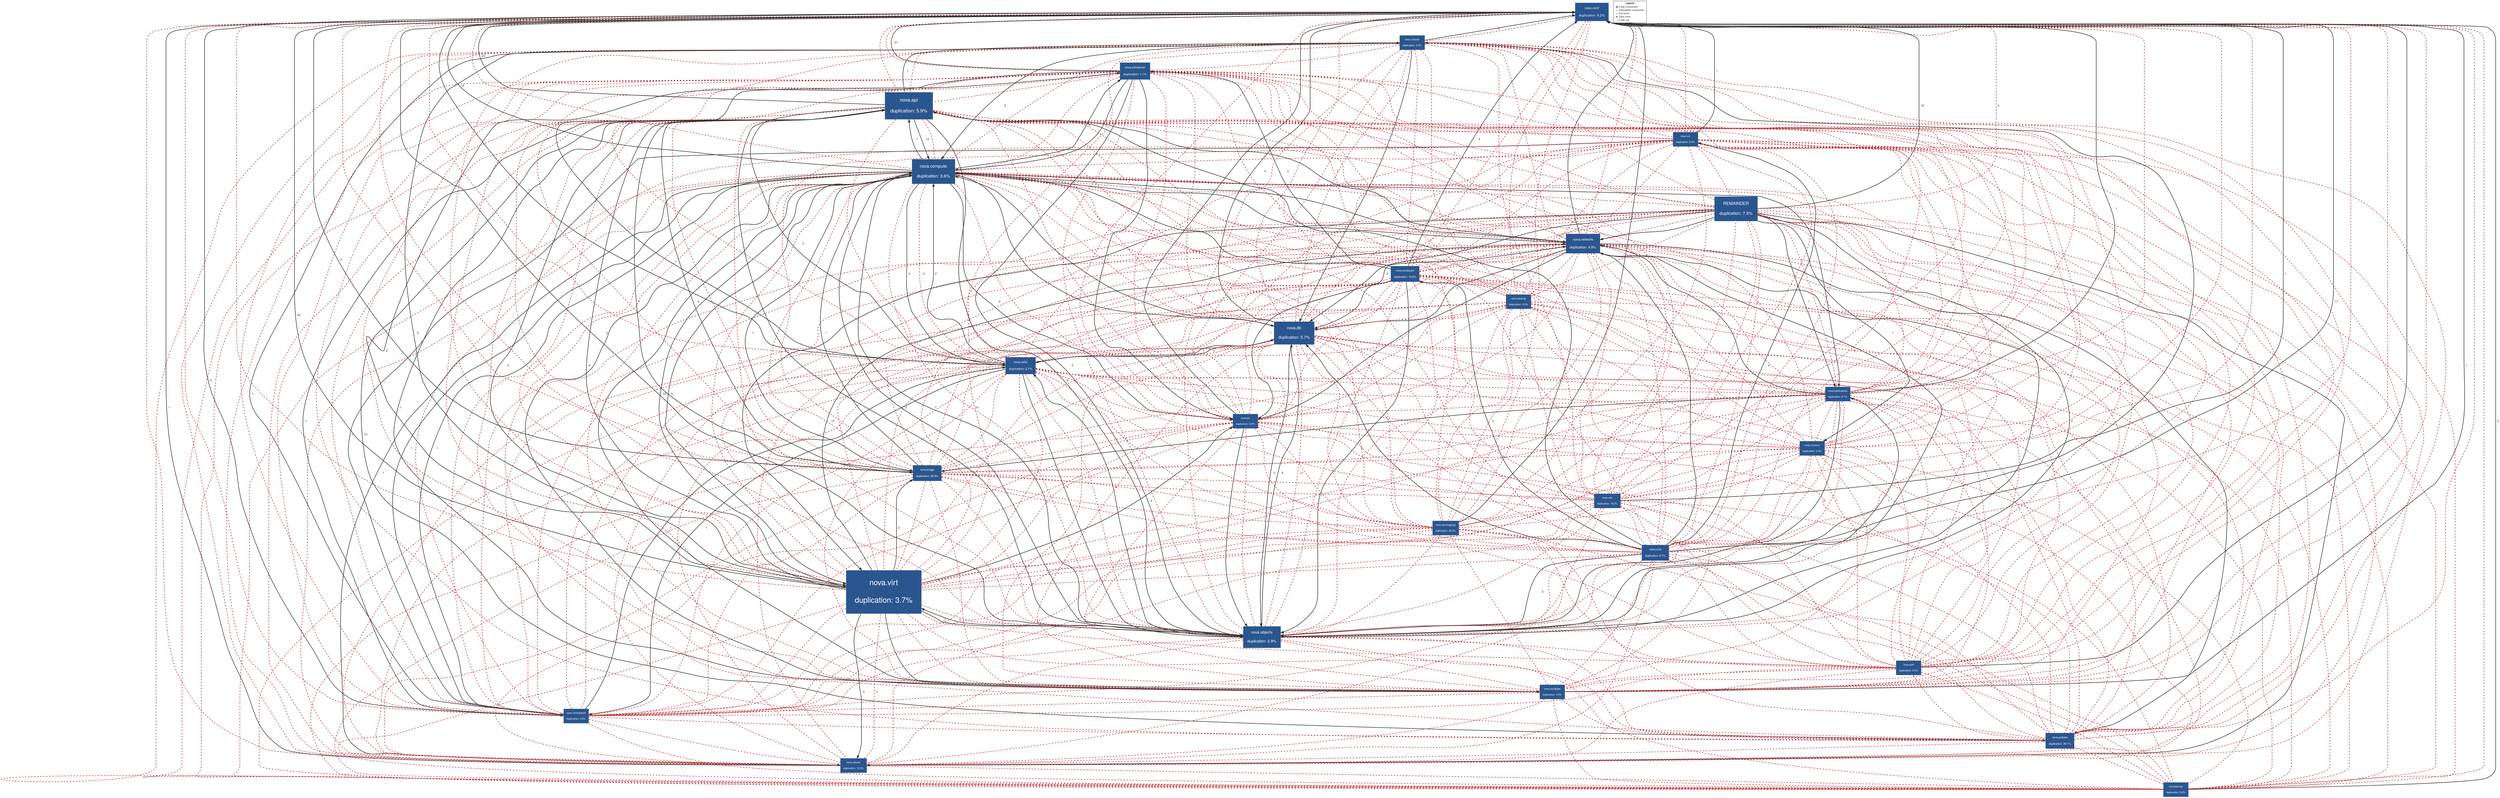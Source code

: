 digraph "Graph" {
compound=true
rankdir=TD
"nova.conf" [ shape="box" style="filled" fillcolor="#2A568F" penwidth="1" color="#FFFFFF" fontname="Helvetica Neue" fontcolor="#FFFFFF" fontsize="13" margin="0.20800000000000002" label="nova.conf

duplication: 9.2%" ]
"nova.console" [ shape="box" style="filled" fillcolor="#2A568F" penwidth="1" color="#FFFFFF" fontname="Helvetica Neue" fontcolor="#FFFFFF" fontsize="10" margin="0.16" label="nova.console

duplication: 3.2%" ]
"nova.scheduler" [ shape="box" style="filled" fillcolor="#2A568F" penwidth="1" color="#FFFFFF" fontname="Helvetica Neue" fontcolor="#FFFFFF" fontsize="12" margin="0.192" label="nova.scheduler

duplication: 1.1%" ]
"nova.api" [ shape="box" style="filled" fillcolor="#2A568F" penwidth="1" color="#FFFFFF" fontname="Helvetica Neue" fontcolor="#FFFFFF" fontsize="19" margin="0.304" label="nova.api

duplication: 5.9%" ]
"nova.vnc" [ shape="box" style="filled" fillcolor="#2A568F" penwidth="1" color="#FFFFFF" fontname="Helvetica Neue" fontcolor="#FFFFFF" fontsize="10" margin="0.16" label="nova.vnc

duplication: 0.0%" ]
"nova.compute" [ shape="box" style="filled" fillcolor="#2A568F" penwidth="1" color="#FFFFFF" fontname="Helvetica Neue" fontcolor="#FFFFFF" fontsize="17" margin="0.272" label="nova.compute

duplication: 3.6%" ]
"nova.network" [ shape="box" style="filled" fillcolor="#2A568F" penwidth="1" color="#FFFFFF" fontname="Helvetica Neue" fontcolor="#FFFFFF" fontsize="14" margin="0.224" label="nova.network

duplication: 4.9%" ]
"nova.conductor" [ shape="box" style="filled" fillcolor="#2A568F" penwidth="1" color="#FFFFFF" fontname="Helvetica Neue" fontcolor="#FFFFFF" fontsize="11" margin="0.176" label="nova.conductor

duplication: 10.6%" ]
"nova.hacking" [ shape="box" style="filled" fillcolor="#2A568F" penwidth="1" color="#FFFFFF" fontname="Helvetica Neue" fontcolor="#FFFFFF" fontsize="10" margin="0.16" label="nova.hacking

duplication: 0.0%" ]
"nova.cells" [ shape="box" style="filled" fillcolor="#2A568F" penwidth="1" color="#FFFFFF" fontname="Helvetica Neue" fontcolor="#FFFFFF" fontsize="12" margin="0.192" label="nova.cells

duplication: 2.7%" ]
"nova.notifications" [ shape="box" style="filled" fillcolor="#2A568F" penwidth="1" color="#FFFFFF" fontname="Helvetica Neue" fontcolor="#FFFFFF" fontsize="10" margin="0.16" label="nova.notifications

duplication: 2.1%" ]
"nova.pci" [ shape="box" style="filled" fillcolor="#2A568F" penwidth="1" color="#FFFFFF" fontname="Helvetica Neue" fontcolor="#FFFFFF" fontsize="10" margin="0.16" label="nova.pci

duplication: 0.0%" ]
"nova.common" [ shape="box" style="filled" fillcolor="#2A568F" penwidth="1" color="#FFFFFF" fontname="Helvetica Neue" fontcolor="#FFFFFF" fontsize="10" margin="0.16" label="nova.common

duplication: 0.0%" ]
"nova.image" [ shape="box" style="filled" fillcolor="#2A568F" penwidth="1" color="#FFFFFF" fontname="Helvetica Neue" fontcolor="#FFFFFF" fontsize="11" margin="0.176" label="nova.image

duplication: 26.9%" ]
"nova.cert" [ shape="box" style="filled" fillcolor="#2A568F" penwidth="1" color="#FFFFFF" fontname="Helvetica Neue" fontcolor="#FFFFFF" fontsize="10" margin="0.16" label="nova.cert

duplication: 16.2%" ]
"nova.servicegroup" [ shape="box" style="filled" fillcolor="#2A568F" penwidth="1" color="#FFFFFF" fontname="Helvetica Neue" fontcolor="#FFFFFF" fontsize="10" margin="0.16" label="nova.servicegroup

duplication: 20.4%" ]
"nova.cmd" [ shape="box" style="filled" fillcolor="#2A568F" penwidth="1" color="#FFFFFF" fontname="Helvetica Neue" fontcolor="#FFFFFF" fontsize="11" margin="0.176" label="nova.cmd

duplication: 8.7%" ]
"nova.objects" [ shape="box" style="filled" fillcolor="#2A568F" penwidth="1" color="#FFFFFF" fontname="Helvetica Neue" fontcolor="#FFFFFF" fontsize="15" margin="0.24" label="nova.objects

duplication: 2.9%" ]
"nova.ipv6" [ shape="box" style="filled" fillcolor="#2A568F" penwidth="1" color="#FFFFFF" fontname="Helvetica Neue" fontcolor="#FFFFFF" fontsize="10" margin="0.16" label="nova.ipv6

duplication: 0.0%" ]
"nova.virt" [ shape="box" style="filled" fillcolor="#2A568F" penwidth="1" color="#FFFFFF" fontname="Helvetica Neue" fontcolor="#FFFFFF" fontsize="30" margin="0.48" label="nova.virt

duplication: 3.7%" ]
"nova.cloudpipe" [ shape="box" style="filled" fillcolor="#2A568F" penwidth="1" color="#FFFFFF" fontname="Helvetica Neue" fontcolor="#FFFFFF" fontsize="10" margin="0.16" label="nova.cloudpipe

duplication: 0.0%" ]
"nova.consoleauth" [ shape="box" style="filled" fillcolor="#2A568F" penwidth="1" color="#FFFFFF" fontname="Helvetica Neue" fontcolor="#FFFFFF" fontsize="10" margin="0.16" label="nova.consoleauth

duplication: 0.0%" ]
"nova.policies" [ shape="box" style="filled" fillcolor="#2A568F" penwidth="1" color="#FFFFFF" fontname="Helvetica Neue" fontcolor="#FFFFFF" fontsize="11" margin="0.176" label="nova.policies

duplication: 30.1%" ]
"nova.db" [ shape="box" style="filled" fillcolor="#2A568F" penwidth="1" color="#FFFFFF" fontname="Helvetica Neue" fontcolor="#FFFFFF" fontsize="16" margin="0.256" label="nova.db

duplication: 5.7%" ]
"REMAINDER" [ shape="box" style="filled" fillcolor="#2A568F" penwidth="1" color="#FFFFFF" fontname="Helvetica Neue" fontcolor="#FFFFFF" fontsize="17" margin="0.272" label="REMAINDER

duplication: 7.5%" ]
"nova.volume" [ shape="box" style="filled" fillcolor="#2A568F" penwidth="1" color="#FFFFFF" fontname="Helvetica Neue" fontcolor="#FFFFFF" fontsize="10" margin="0.16" label="nova.volume

duplication: 10.3%" ]
"nova.keymgr" [ shape="box" style="filled" fillcolor="#2A568F" penwidth="1" color="#FFFFFF" fontname="Helvetica Neue" fontcolor="#FFFFFF" fontsize="10" margin="0.16" label="nova.keymgr

duplication: 0.0%" ]
"nova.console" -> "nova.conf" [ penwidth="2" color="#323232" fontcolor="#323232" fontname="Helvetica Neue" fontsize="12" label="  6" ]
"nova.console" -> "nova.compute" [ penwidth="2" color="#323232" fontcolor="#323232" fontname="Helvetica Neue" fontsize="12" label="  2" ]
"nova.console" -> "nova.consoleauth" [ penwidth="2" color="#323232" fontcolor="#323232" fontname="Helvetica Neue" fontsize="12" label="  1" ]
"nova.console" -> "nova.db" [ penwidth="2" color="#323232" fontcolor="#323232" fontname="Helvetica Neue" fontsize="12" label="  1" ]
"nova.scheduler" -> "nova.conf" [ penwidth="2" color="#323232" fontcolor="#323232" fontname="Helvetica Neue" fontsize="12" label="  21" ]
"nova.scheduler" -> "nova.compute" [ penwidth="2" color="#323232" fontcolor="#323232" fontname="Helvetica Neue" fontsize="12" label="  3" ]
"nova.scheduler" -> "nova.pci" [ penwidth="2" color="#323232" fontcolor="#323232" fontname="Helvetica Neue" fontsize="12" label="  1" ]
"nova.scheduler" -> "nova.objects" [ penwidth="2" color="#323232" fontcolor="#323232" fontname="Helvetica Neue" fontsize="12" label="  3" ]
"nova.scheduler" -> "nova.virt" [ penwidth="2" color="#323232" fontcolor="#323232" fontname="Helvetica Neue" fontsize="12" label="  2" ]
"nova.api" -> "nova.conf" [ penwidth="2" color="#323232" fontcolor="#323232" fontname="Helvetica Neue" fontsize="12" label="  20" ]
"nova.api" -> "nova.console" [ penwidth="2" color="#323232" fontcolor="#323232" fontname="Helvetica Neue" fontsize="12" label="  1" ]
"nova.api" -> "nova.compute" [ penwidth="2" color="#323232" fontcolor="#323232" fontname="Helvetica Neue" fontsize="12" label="  12" ]
"nova.api" -> "nova.network" [ penwidth="2" color="#323232" fontcolor="#323232" fontname="Helvetica Neue" fontsize="12" label="  7" ]
"nova.api" -> "nova.cells" [ penwidth="2" color="#323232" fontcolor="#323232" fontname="Helvetica Neue" fontsize="12" label="  2" ]
"nova.api" -> "nova.image" [ penwidth="2" color="#323232" fontcolor="#323232" fontname="Helvetica Neue" fontsize="12" label="  4" ]
"nova.api" -> "nova.objects" [ penwidth="2" color="#323232" fontcolor="#323232" fontname="Helvetica Neue" fontsize="12" label="  8" ]
"nova.api" -> "nova.virt" [ penwidth="2" color="#323232" fontcolor="#323232" fontname="Helvetica Neue" fontsize="12" label="  2" ]
"nova.api" -> "nova.cloudpipe" [ penwidth="2" color="#323232" fontcolor="#323232" fontname="Helvetica Neue" fontsize="12" label="  1" ]
"nova.api" -> "nova.consoleauth" [ penwidth="2" color="#323232" fontcolor="#323232" fontname="Helvetica Neue" fontsize="12" label="  1" ]
"nova.api" -> "nova.policies" [ penwidth="2" color="#323232" fontcolor="#323232" fontname="Helvetica Neue" fontsize="12" label="  73" ]
"nova.vnc" -> "nova.conf" [ penwidth="2" color="#323232" fontcolor="#323232" fontname="Helvetica Neue" fontsize="12" label="  1" ]
"nova.vnc" -> "nova.consoleauth" [ penwidth="2" color="#323232" fontcolor="#323232" fontname="Helvetica Neue" fontsize="12" label="  1" ]
"nova.compute" -> "nova.conf" [ penwidth="2" color="#323232" fontcolor="#323232" fontname="Helvetica Neue" fontsize="12" label="  8" ]
"nova.compute" -> "nova.scheduler" [ penwidth="2" color="#323232" fontcolor="#323232" fontname="Helvetica Neue" fontsize="12" label="  3" ]
"nova.compute" -> "nova.api" [ penwidth="2" color="#323232" fontcolor="#323232" fontname="Helvetica Neue" fontsize="12" label="  1" ]
"nova.compute" -> "nova.network" [ penwidth="2" color="#323232" fontcolor="#323232" fontname="Helvetica Neue" fontsize="12" label="  5" ]
"nova.compute" -> "nova.cells" [ penwidth="2" color="#323232" fontcolor="#323232" fontname="Helvetica Neue" fontsize="12" label="  3" ]
"nova.compute" -> "nova.notifications" [ penwidth="2" color="#323232" fontcolor="#323232" fontname="Helvetica Neue" fontsize="12" label="  1" ]
"nova.compute" -> "nova.pci" [ penwidth="2" color="#323232" fontcolor="#323232" fontname="Helvetica Neue" fontsize="12" label="  2" ]
"nova.compute" -> "nova.image" [ penwidth="2" color="#323232" fontcolor="#323232" fontname="Helvetica Neue" fontsize="12" label="  1" ]
"nova.compute" -> "nova.objects" [ penwidth="2" color="#323232" fontcolor="#323232" fontname="Helvetica Neue" fontsize="12" label="  7" ]
"nova.compute" -> "nova.virt" [ penwidth="2" color="#323232" fontcolor="#323232" fontname="Helvetica Neue" fontsize="12" label="  5" ]
"nova.compute" -> "nova.cloudpipe" [ penwidth="2" color="#323232" fontcolor="#323232" fontname="Helvetica Neue" fontsize="12" label="  1" ]
"nova.compute" -> "nova.consoleauth" [ penwidth="2" color="#323232" fontcolor="#323232" fontname="Helvetica Neue" fontsize="12" label="  1" ]
"nova.compute" -> "nova.db" [ penwidth="2" color="#323232" fontcolor="#323232" fontname="Helvetica Neue" fontsize="12" label="  1" ]
"nova.compute" -> "nova.volume" [ penwidth="2" color="#323232" fontcolor="#323232" fontname="Helvetica Neue" fontsize="12" label="  1" ]
"nova.network" -> "nova.conf" [ penwidth="2" color="#323232" fontcolor="#323232" fontname="Helvetica Neue" fontsize="12" label="  9" ]
"nova.network" -> "nova.compute" [ penwidth="2" color="#323232" fontcolor="#323232" fontname="Helvetica Neue" fontsize="12" label="  1" ]
"nova.network" -> "nova.pci" [ penwidth="2" color="#323232" fontcolor="#323232" fontname="Helvetica Neue" fontsize="12" label="  2" ]
"nova.network" -> "nova.objects" [ penwidth="2" color="#323232" fontcolor="#323232" fontname="Helvetica Neue" fontsize="12" label="  4" ]
"nova.network" -> "nova.policies" [ penwidth="2" color="#323232" fontcolor="#323232" fontname="Helvetica Neue" fontsize="12" label="  1" ]
"nova.network" -> "nova.db" [ penwidth="2" color="#323232" fontcolor="#323232" fontname="Helvetica Neue" fontsize="12" label="  2" ]
"nova.conductor" -> "nova.conf" [ penwidth="2" color="#323232" fontcolor="#323232" fontname="Helvetica Neue" fontsize="12" label="  4" ]
"nova.conductor" -> "nova.scheduler" [ penwidth="2" color="#323232" fontcolor="#323232" fontname="Helvetica Neue" fontsize="12" label="  3" ]
"nova.conductor" -> "nova.compute" [ penwidth="2" color="#323232" fontcolor="#323232" fontname="Helvetica Neue" fontsize="12" label="  2" ]
"nova.conductor" -> "nova.objects" [ penwidth="2" color="#323232" fontcolor="#323232" fontname="Helvetica Neue" fontsize="12" label="  2" ]
"nova.conductor" -> "nova.db" [ penwidth="2" color="#323232" fontcolor="#323232" fontname="Helvetica Neue" fontsize="12" label="  1" ]
"nova.cells" -> "nova.conf" [ penwidth="2" color="#323232" fontcolor="#323232" fontname="Helvetica Neue" fontsize="12" label="  11" ]
"nova.cells" -> "nova.scheduler" [ penwidth="2" color="#323232" fontcolor="#323232" fontname="Helvetica Neue" fontsize="12" label="  1" ]
"nova.cells" -> "nova.compute" [ penwidth="2" color="#323232" fontcolor="#323232" fontname="Helvetica Neue" fontsize="12" label="  2" ]
"nova.cells" -> "nova.objects" [ penwidth="2" color="#323232" fontcolor="#323232" fontname="Helvetica Neue" fontsize="12" label="  5" ]
"nova.cells" -> "nova.consoleauth" [ penwidth="2" color="#323232" fontcolor="#323232" fontname="Helvetica Neue" fontsize="12" label="  1" ]
"nova.cells" -> "nova.db" [ penwidth="2" color="#323232" fontcolor="#323232" fontname="Helvetica Neue" fontsize="12" label="  3" ]
"nova.notifications" -> "nova.conf" [ penwidth="2" color="#323232" fontcolor="#323232" fontname="Helvetica Neue" fontsize="12" label="  1" ]
"nova.notifications" -> "nova.network" [ penwidth="2" color="#323232" fontcolor="#323232" fontname="Helvetica Neue" fontsize="12" label="  1" ]
"nova.notifications" -> "nova.image" [ penwidth="2" color="#323232" fontcolor="#323232" fontname="Helvetica Neue" fontsize="12" label="  1" ]
"nova.notifications" -> "nova.objects" [ penwidth="2" color="#323232" fontcolor="#323232" fontname="Helvetica Neue" fontsize="12" label="  5" ]
"nova.pci" -> "nova.conf" [ penwidth="2" color="#323232" fontcolor="#323232" fontname="Helvetica Neue" fontsize="12" label="  2" ]
"nova.pci" -> "nova.network" [ penwidth="2" color="#323232" fontcolor="#323232" fontname="Helvetica Neue" fontsize="12" label="  1" ]
"nova.pci" -> "nova.objects" [ penwidth="2" color="#323232" fontcolor="#323232" fontname="Helvetica Neue" fontsize="12" label="  3" ]
"nova.image" -> "nova.conf" [ penwidth="2" color="#323232" fontcolor="#323232" fontname="Helvetica Neue" fontsize="12" label="  3" ]
"nova.image" -> "nova.api" [ penwidth="2" color="#323232" fontcolor="#323232" fontname="Helvetica Neue" fontsize="12" label="  1" ]
"nova.image" -> "nova.compute" [ penwidth="2" color="#323232" fontcolor="#323232" fontname="Helvetica Neue" fontsize="12" label="  1" ]
"nova.cert" -> "nova.conf" [ penwidth="2" color="#323232" fontcolor="#323232" fontname="Helvetica Neue" fontsize="12" label="  1" ]
"nova.servicegroup" -> "nova.conf" [ penwidth="2" color="#323232" fontcolor="#323232" fontname="Helvetica Neue" fontsize="12" label="  3" ]
"nova.cmd" -> "nova.conf" [ penwidth="2" color="#323232" fontcolor="#323232" fontname="Helvetica Neue" fontsize="12" label="  17" ]
"nova.cmd" -> "nova.console" [ penwidth="2" color="#323232" fontcolor="#323232" fontname="Helvetica Neue" fontsize="12" label="  1" ]
"nova.cmd" -> "nova.api" [ penwidth="2" color="#323232" fontcolor="#323232" fontname="Helvetica Neue" fontsize="12" label="  1" ]
"nova.cmd" -> "nova.vnc" [ penwidth="2" color="#323232" fontcolor="#323232" fontname="Helvetica Neue" fontsize="12" label="  2" ]
"nova.cmd" -> "nova.network" [ penwidth="2" color="#323232" fontcolor="#323232" fontname="Helvetica Neue" fontsize="12" label="  1" ]
"nova.cmd" -> "nova.conductor" [ penwidth="2" color="#323232" fontcolor="#323232" fontname="Helvetica Neue" fontsize="12" label="  4" ]
"nova.cmd" -> "nova.objects" [ penwidth="2" color="#323232" fontcolor="#323232" fontname="Helvetica Neue" fontsize="12" label="  5" ]
"nova.cmd" -> "nova.db" [ penwidth="2" color="#323232" fontcolor="#323232" fontname="Helvetica Neue" fontsize="12" label="  1" ]
"nova.objects" -> "nova.conf" [ penwidth="2" color="#323232" fontcolor="#323232" fontname="Helvetica Neue" fontsize="12" label="  2" ]
"nova.objects" -> "nova.api" [ penwidth="2" color="#323232" fontcolor="#323232" fontname="Helvetica Neue" fontsize="12" label="  1" ]
"nova.objects" -> "nova.compute" [ penwidth="2" color="#323232" fontcolor="#323232" fontname="Helvetica Neue" fontsize="12" label="  3" ]
"nova.objects" -> "nova.network" [ penwidth="2" color="#323232" fontcolor="#323232" fontname="Helvetica Neue" fontsize="12" label="  1" ]
"nova.objects" -> "nova.cells" [ penwidth="2" color="#323232" fontcolor="#323232" fontname="Helvetica Neue" fontsize="12" label="  4" ]
"nova.objects" -> "nova.notifications" [ penwidth="2" color="#323232" fontcolor="#323232" fontname="Helvetica Neue" fontsize="12" label="  1" ]
"nova.objects" -> "nova.virt" [ penwidth="2" color="#323232" fontcolor="#323232" fontname="Helvetica Neue" fontsize="12" label="  3" ]
"nova.objects" -> "nova.db" [ penwidth="2" color="#323232" fontcolor="#323232" fontname="Helvetica Neue" fontsize="12" label="  9" ]
"nova.ipv6" -> "nova.conf" [ penwidth="2" color="#323232" fontcolor="#323232" fontname="Helvetica Neue" fontsize="12" label="  1" ]
"nova.virt" -> "nova.conf" [ penwidth="2" color="#323232" fontcolor="#323232" fontname="Helvetica Neue" fontsize="12" label="  62" ]
"nova.virt" -> "nova.console" [ penwidth="2" color="#323232" fontcolor="#323232" fontname="Helvetica Neue" fontsize="12" label="  6" ]
"nova.virt" -> "nova.api" [ penwidth="2" color="#323232" fontcolor="#323232" fontname="Helvetica Neue" fontsize="12" label="  6" ]
"nova.virt" -> "nova.compute" [ penwidth="2" color="#323232" fontcolor="#323232" fontname="Helvetica Neue" fontsize="12" label="  23" ]
"nova.virt" -> "nova.network" [ penwidth="2" color="#323232" fontcolor="#323232" fontname="Helvetica Neue" fontsize="12" label="  10" ]
"nova.virt" -> "nova.pci" [ penwidth="2" color="#323232" fontcolor="#323232" fontname="Helvetica Neue" fontsize="12" label="  4" ]
"nova.virt" -> "nova.image" [ penwidth="2" color="#323232" fontcolor="#323232" fontname="Helvetica Neue" fontsize="12" label="  3" ]
"nova.virt" -> "nova.objects" [ penwidth="2" color="#323232" fontcolor="#323232" fontname="Helvetica Neue" fontsize="12" label="  7" ]
"nova.virt" -> "nova.cloudpipe" [ penwidth="2" color="#323232" fontcolor="#323232" fontname="Helvetica Neue" fontsize="12" label="  1" ]
"nova.virt" -> "nova.volume" [ penwidth="2" color="#323232" fontcolor="#323232" fontname="Helvetica Neue" fontsize="12" label="  2" ]
"nova.cloudpipe" -> "nova.conf" [ penwidth="2" color="#323232" fontcolor="#323232" fontname="Helvetica Neue" fontsize="12" label="  1" ]
"nova.cloudpipe" -> "nova.compute" [ penwidth="2" color="#323232" fontcolor="#323232" fontname="Helvetica Neue" fontsize="12" label="  1" ]
"nova.consoleauth" -> "nova.conf" [ penwidth="2" color="#323232" fontcolor="#323232" fontname="Helvetica Neue" fontsize="12" label="  2" ]
"nova.consoleauth" -> "nova.compute" [ penwidth="2" color="#323232" fontcolor="#323232" fontname="Helvetica Neue" fontsize="12" label="  1" ]
"nova.consoleauth" -> "nova.cells" [ penwidth="2" color="#323232" fontcolor="#323232" fontname="Helvetica Neue" fontsize="12" label="  1" ]
"nova.db" -> "nova.conf" [ penwidth="2" color="#323232" fontcolor="#323232" fontname="Helvetica Neue" fontsize="12" label="  3" ]
"nova.db" -> "nova.compute" [ penwidth="2" color="#323232" fontcolor="#323232" fontname="Helvetica Neue" fontsize="12" label="  1" ]
"nova.db" -> "nova.cells" [ penwidth="2" color="#323232" fontcolor="#323232" fontname="Helvetica Neue" fontsize="12" label="  1" ]
"nova.db" -> "nova.objects" [ penwidth="2" color="#323232" fontcolor="#323232" fontname="Helvetica Neue" fontsize="12" label="  3" ]
"REMAINDER" -> "nova.conf" [ penwidth="2" color="#323232" fontcolor="#323232" fontname="Helvetica Neue" fontsize="12" label="  18" ]
"REMAINDER" -> "nova.network" [ penwidth="2" color="#323232" fontcolor="#323232" fontname="Helvetica Neue" fontsize="12" label="  1" ]
"REMAINDER" -> "nova.notifications" [ penwidth="2" color="#323232" fontcolor="#323232" fontname="Helvetica Neue" fontsize="12" label="  1" ]
"REMAINDER" -> "nova.common" [ penwidth="2" color="#323232" fontcolor="#323232" fontname="Helvetica Neue" fontsize="12" label="  1" ]
"REMAINDER" -> "nova.objects" [ penwidth="2" color="#323232" fontcolor="#323232" fontname="Helvetica Neue" fontsize="12" label="  2" ]
"REMAINDER" -> "nova.virt" [ penwidth="2" color="#323232" fontcolor="#323232" fontname="Helvetica Neue" fontsize="12" label="  7" ]
"REMAINDER" -> "nova.db" [ penwidth="2" color="#323232" fontcolor="#323232" fontname="Helvetica Neue" fontsize="12" label="  2" ]
"REMAINDER" -> "nova.volume" [ penwidth="2" color="#323232" fontcolor="#323232" fontname="Helvetica Neue" fontsize="12" label="  1" ]
"nova.volume" -> "nova.conf" [ penwidth="2" color="#323232" fontcolor="#323232" fontname="Helvetica Neue" fontsize="12" label="  1" ]
"nova.keymgr" -> "nova.conf" [ penwidth="2" color="#323232" fontcolor="#323232" fontname="Helvetica Neue" fontsize="12" label="  2" ]
"nova.conf" -> "nova.console" [ penwidth="2" color="#bb2d36" fontcolor="#bb2d36" fontname="Helvetica Neue" fontsize="12" arrowhead="both" style="dashed" label="" ]
"nova.conf" -> "nova.scheduler" [ penwidth="2" color="#bb2d36" fontcolor="#bb2d36" fontname="Helvetica Neue" fontsize="12" arrowhead="both" style="dashed" label="" ]
"nova.conf" -> "nova.api" [ penwidth="2" color="#bb2d36" fontcolor="#bb2d36" fontname="Helvetica Neue" fontsize="12" arrowhead="both" style="dashed" label="" ]
"nova.conf" -> "nova.vnc" [ penwidth="2" color="#bb2d36" fontcolor="#bb2d36" fontname="Helvetica Neue" fontsize="12" arrowhead="both" style="dashed" label="" ]
"nova.conf" -> "nova.compute" [ penwidth="2" color="#bb2d36" fontcolor="#bb2d36" fontname="Helvetica Neue" fontsize="12" arrowhead="both" style="dashed" label="" ]
"nova.conf" -> "nova.network" [ penwidth="2" color="#bb2d36" fontcolor="#bb2d36" fontname="Helvetica Neue" fontsize="12" arrowhead="both" style="dashed" label="" ]
"nova.conf" -> "nova.conductor" [ penwidth="2" color="#bb2d36" fontcolor="#bb2d36" fontname="Helvetica Neue" fontsize="12" arrowhead="both" style="dashed" label="" ]
"nova.conf" -> "nova.hacking" [ penwidth="2" color="#bb2d36" fontcolor="#bb2d36" fontname="Helvetica Neue" fontsize="12" arrowhead="both" style="dashed" label="" ]
"nova.conf" -> "nova.cells" [ penwidth="2" color="#bb2d36" fontcolor="#bb2d36" fontname="Helvetica Neue" fontsize="12" arrowhead="both" style="dashed" label="" ]
"nova.conf" -> "nova.notifications" [ penwidth="2" color="#bb2d36" fontcolor="#bb2d36" fontname="Helvetica Neue" fontsize="12" arrowhead="both" style="dashed" label="" ]
"nova.conf" -> "nova.pci" [ penwidth="2" color="#bb2d36" fontcolor="#bb2d36" fontname="Helvetica Neue" fontsize="12" arrowhead="both" style="dashed" label="" ]
"nova.conf" -> "nova.common" [ penwidth="2" color="#bb2d36" fontcolor="#bb2d36" fontname="Helvetica Neue" fontsize="12" arrowhead="both" style="dashed" label="" ]
"nova.conf" -> "nova.image" [ penwidth="2" color="#bb2d36" fontcolor="#bb2d36" fontname="Helvetica Neue" fontsize="12" arrowhead="both" style="dashed" label="" ]
"nova.conf" -> "nova.cert" [ penwidth="2" color="#bb2d36" fontcolor="#bb2d36" fontname="Helvetica Neue" fontsize="12" arrowhead="both" style="dashed" label="" ]
"nova.conf" -> "nova.servicegroup" [ penwidth="2" color="#bb2d36" fontcolor="#bb2d36" fontname="Helvetica Neue" fontsize="12" arrowhead="both" style="dashed" label="" ]
"nova.conf" -> "nova.cmd" [ penwidth="2" color="#bb2d36" fontcolor="#bb2d36" fontname="Helvetica Neue" fontsize="12" arrowhead="both" style="dashed" label="" ]
"nova.conf" -> "nova.objects" [ penwidth="2" color="#bb2d36" fontcolor="#bb2d36" fontname="Helvetica Neue" fontsize="12" arrowhead="both" style="dashed" label="" ]
"nova.conf" -> "nova.ipv6" [ penwidth="2" color="#bb2d36" fontcolor="#bb2d36" fontname="Helvetica Neue" fontsize="12" arrowhead="both" style="dashed" label="" ]
"nova.conf" -> "nova.virt" [ penwidth="2" color="#bb2d36" fontcolor="#bb2d36" fontname="Helvetica Neue" fontsize="12" arrowhead="both" style="dashed" label="" ]
"nova.conf" -> "nova.cloudpipe" [ penwidth="2" color="#bb2d36" fontcolor="#bb2d36" fontname="Helvetica Neue" fontsize="12" arrowhead="both" style="dashed" label="" ]
"nova.conf" -> "nova.consoleauth" [ penwidth="2" color="#bb2d36" fontcolor="#bb2d36" fontname="Helvetica Neue" fontsize="12" arrowhead="both" style="dashed" label="" ]
"nova.conf" -> "nova.policies" [ penwidth="2" color="#bb2d36" fontcolor="#bb2d36" fontname="Helvetica Neue" fontsize="12" arrowhead="both" style="dashed" label="" ]
"nova.conf" -> "nova.db" [ penwidth="2" color="#bb2d36" fontcolor="#bb2d36" fontname="Helvetica Neue" fontsize="12" arrowhead="both" style="dashed" label="" ]
"nova.conf" -> "REMAINDER" [ penwidth="2" color="#bb2d36" fontcolor="#bb2d36" fontname="Helvetica Neue" fontsize="12" arrowhead="both" style="dashed" label="  6" ]
"nova.conf" -> "nova.volume" [ penwidth="2" color="#bb2d36" fontcolor="#bb2d36" fontname="Helvetica Neue" fontsize="12" arrowhead="both" style="dashed" label="" ]
"nova.conf" -> "nova.keymgr" [ penwidth="2" color="#bb2d36" fontcolor="#bb2d36" fontname="Helvetica Neue" fontsize="12" arrowhead="both" style="dashed" label="" ]
"nova.console" -> "nova.scheduler" [ penwidth="2" color="#bb2d36" fontcolor="#bb2d36" fontname="Helvetica Neue" fontsize="12" arrowhead="both" style="dashed" label="" ]
"nova.console" -> "nova.api" [ penwidth="2" color="#bb2d36" fontcolor="#bb2d36" fontname="Helvetica Neue" fontsize="12" arrowhead="both" style="dashed" label="" ]
"nova.console" -> "nova.vnc" [ penwidth="2" color="#bb2d36" fontcolor="#bb2d36" fontname="Helvetica Neue" fontsize="12" arrowhead="both" style="dashed" label="" ]
"nova.console" -> "nova.compute" [ penwidth="2" color="#bb2d36" fontcolor="#bb2d36" fontname="Helvetica Neue" fontsize="12" arrowhead="both" style="dashed" label="" ]
"nova.console" -> "nova.network" [ penwidth="2" color="#bb2d36" fontcolor="#bb2d36" fontname="Helvetica Neue" fontsize="12" arrowhead="both" style="dashed" label="" ]
"nova.console" -> "nova.conductor" [ penwidth="2" color="#bb2d36" fontcolor="#bb2d36" fontname="Helvetica Neue" fontsize="12" arrowhead="both" style="dashed" label="" ]
"nova.console" -> "nova.hacking" [ penwidth="2" color="#bb2d36" fontcolor="#bb2d36" fontname="Helvetica Neue" fontsize="12" arrowhead="both" style="dashed" label="" ]
"nova.console" -> "nova.cells" [ penwidth="2" color="#bb2d36" fontcolor="#bb2d36" fontname="Helvetica Neue" fontsize="12" arrowhead="both" style="dashed" label="" ]
"nova.console" -> "nova.notifications" [ penwidth="2" color="#bb2d36" fontcolor="#bb2d36" fontname="Helvetica Neue" fontsize="12" arrowhead="both" style="dashed" label="" ]
"nova.console" -> "nova.pci" [ penwidth="2" color="#bb2d36" fontcolor="#bb2d36" fontname="Helvetica Neue" fontsize="12" arrowhead="both" style="dashed" label="" ]
"nova.console" -> "nova.common" [ penwidth="2" color="#bb2d36" fontcolor="#bb2d36" fontname="Helvetica Neue" fontsize="12" arrowhead="both" style="dashed" label="" ]
"nova.console" -> "nova.image" [ penwidth="2" color="#bb2d36" fontcolor="#bb2d36" fontname="Helvetica Neue" fontsize="12" arrowhead="both" style="dashed" label="" ]
"nova.console" -> "nova.cert" [ penwidth="2" color="#bb2d36" fontcolor="#bb2d36" fontname="Helvetica Neue" fontsize="12" arrowhead="both" style="dashed" label="  16" ]
"nova.console" -> "nova.servicegroup" [ penwidth="2" color="#bb2d36" fontcolor="#bb2d36" fontname="Helvetica Neue" fontsize="12" arrowhead="both" style="dashed" label="" ]
"nova.console" -> "nova.cmd" [ penwidth="2" color="#bb2d36" fontcolor="#bb2d36" fontname="Helvetica Neue" fontsize="12" arrowhead="both" style="dashed" label="" ]
"nova.console" -> "nova.objects" [ penwidth="2" color="#bb2d36" fontcolor="#bb2d36" fontname="Helvetica Neue" fontsize="12" arrowhead="both" style="dashed" label="" ]
"nova.console" -> "nova.ipv6" [ penwidth="2" color="#bb2d36" fontcolor="#bb2d36" fontname="Helvetica Neue" fontsize="12" arrowhead="both" style="dashed" label="" ]
"nova.console" -> "nova.virt" [ penwidth="2" color="#bb2d36" fontcolor="#bb2d36" fontname="Helvetica Neue" fontsize="12" arrowhead="both" style="dashed" label="" ]
"nova.console" -> "nova.cloudpipe" [ penwidth="2" color="#bb2d36" fontcolor="#bb2d36" fontname="Helvetica Neue" fontsize="12" arrowhead="both" style="dashed" label="" ]
"nova.console" -> "nova.consoleauth" [ penwidth="2" color="#bb2d36" fontcolor="#bb2d36" fontname="Helvetica Neue" fontsize="12" arrowhead="both" style="dashed" label="" ]
"nova.console" -> "nova.policies" [ penwidth="2" color="#bb2d36" fontcolor="#bb2d36" fontname="Helvetica Neue" fontsize="12" arrowhead="both" style="dashed" label="" ]
"nova.console" -> "nova.db" [ penwidth="2" color="#bb2d36" fontcolor="#bb2d36" fontname="Helvetica Neue" fontsize="12" arrowhead="both" style="dashed" label="" ]
"nova.console" -> "REMAINDER" [ penwidth="2" color="#bb2d36" fontcolor="#bb2d36" fontname="Helvetica Neue" fontsize="12" arrowhead="both" style="dashed" label="" ]
"nova.console" -> "nova.volume" [ penwidth="2" color="#bb2d36" fontcolor="#bb2d36" fontname="Helvetica Neue" fontsize="12" arrowhead="both" style="dashed" label="" ]
"nova.console" -> "nova.keymgr" [ penwidth="2" color="#bb2d36" fontcolor="#bb2d36" fontname="Helvetica Neue" fontsize="12" arrowhead="both" style="dashed" label="" ]
"nova.scheduler" -> "nova.api" [ penwidth="2" color="#bb2d36" fontcolor="#bb2d36" fontname="Helvetica Neue" fontsize="12" arrowhead="both" style="dashed" label="" ]
"nova.scheduler" -> "nova.vnc" [ penwidth="2" color="#bb2d36" fontcolor="#bb2d36" fontname="Helvetica Neue" fontsize="12" arrowhead="both" style="dashed" label="" ]
"nova.scheduler" -> "nova.compute" [ penwidth="2" color="#bb2d36" fontcolor="#bb2d36" fontname="Helvetica Neue" fontsize="12" arrowhead="both" style="dashed" label="" ]
"nova.scheduler" -> "nova.network" [ penwidth="2" color="#bb2d36" fontcolor="#bb2d36" fontname="Helvetica Neue" fontsize="12" arrowhead="both" style="dashed" label="" ]
"nova.scheduler" -> "nova.conductor" [ penwidth="2" color="#bb2d36" fontcolor="#bb2d36" fontname="Helvetica Neue" fontsize="12" arrowhead="both" style="dashed" label="" ]
"nova.scheduler" -> "nova.hacking" [ penwidth="2" color="#bb2d36" fontcolor="#bb2d36" fontname="Helvetica Neue" fontsize="12" arrowhead="both" style="dashed" label="" ]
"nova.scheduler" -> "nova.cells" [ penwidth="2" color="#bb2d36" fontcolor="#bb2d36" fontname="Helvetica Neue" fontsize="12" arrowhead="both" style="dashed" label="" ]
"nova.scheduler" -> "nova.notifications" [ penwidth="2" color="#bb2d36" fontcolor="#bb2d36" fontname="Helvetica Neue" fontsize="12" arrowhead="both" style="dashed" label="" ]
"nova.scheduler" -> "nova.pci" [ penwidth="2" color="#bb2d36" fontcolor="#bb2d36" fontname="Helvetica Neue" fontsize="12" arrowhead="both" style="dashed" label="" ]
"nova.scheduler" -> "nova.common" [ penwidth="2" color="#bb2d36" fontcolor="#bb2d36" fontname="Helvetica Neue" fontsize="12" arrowhead="both" style="dashed" label="" ]
"nova.scheduler" -> "nova.image" [ penwidth="2" color="#bb2d36" fontcolor="#bb2d36" fontname="Helvetica Neue" fontsize="12" arrowhead="both" style="dashed" label="" ]
"nova.scheduler" -> "nova.cert" [ penwidth="2" color="#bb2d36" fontcolor="#bb2d36" fontname="Helvetica Neue" fontsize="12" arrowhead="both" style="dashed" label="" ]
"nova.scheduler" -> "nova.servicegroup" [ penwidth="2" color="#bb2d36" fontcolor="#bb2d36" fontname="Helvetica Neue" fontsize="12" arrowhead="both" style="dashed" label="" ]
"nova.scheduler" -> "nova.cmd" [ penwidth="2" color="#bb2d36" fontcolor="#bb2d36" fontname="Helvetica Neue" fontsize="12" arrowhead="both" style="dashed" label="" ]
"nova.scheduler" -> "nova.objects" [ penwidth="2" color="#bb2d36" fontcolor="#bb2d36" fontname="Helvetica Neue" fontsize="12" arrowhead="both" style="dashed" label="" ]
"nova.scheduler" -> "nova.ipv6" [ penwidth="2" color="#bb2d36" fontcolor="#bb2d36" fontname="Helvetica Neue" fontsize="12" arrowhead="both" style="dashed" label="" ]
"nova.scheduler" -> "nova.virt" [ penwidth="2" color="#bb2d36" fontcolor="#bb2d36" fontname="Helvetica Neue" fontsize="12" arrowhead="both" style="dashed" label="" ]
"nova.scheduler" -> "nova.cloudpipe" [ penwidth="2" color="#bb2d36" fontcolor="#bb2d36" fontname="Helvetica Neue" fontsize="12" arrowhead="both" style="dashed" label="" ]
"nova.scheduler" -> "nova.consoleauth" [ penwidth="2" color="#bb2d36" fontcolor="#bb2d36" fontname="Helvetica Neue" fontsize="12" arrowhead="both" style="dashed" label="" ]
"nova.scheduler" -> "nova.policies" [ penwidth="2" color="#bb2d36" fontcolor="#bb2d36" fontname="Helvetica Neue" fontsize="12" arrowhead="both" style="dashed" label="" ]
"nova.scheduler" -> "nova.db" [ penwidth="2" color="#bb2d36" fontcolor="#bb2d36" fontname="Helvetica Neue" fontsize="12" arrowhead="both" style="dashed" label="" ]
"nova.scheduler" -> "REMAINDER" [ penwidth="2" color="#bb2d36" fontcolor="#bb2d36" fontname="Helvetica Neue" fontsize="12" arrowhead="both" style="dashed" label="" ]
"nova.scheduler" -> "nova.volume" [ penwidth="2" color="#bb2d36" fontcolor="#bb2d36" fontname="Helvetica Neue" fontsize="12" arrowhead="both" style="dashed" label="" ]
"nova.scheduler" -> "nova.keymgr" [ penwidth="2" color="#bb2d36" fontcolor="#bb2d36" fontname="Helvetica Neue" fontsize="12" arrowhead="both" style="dashed" label="" ]
"nova.api" -> "nova.vnc" [ penwidth="2" color="#bb2d36" fontcolor="#bb2d36" fontname="Helvetica Neue" fontsize="12" arrowhead="both" style="dashed" label="" ]
"nova.api" -> "nova.compute" [ penwidth="2" color="#bb2d36" fontcolor="#bb2d36" fontname="Helvetica Neue" fontsize="12" arrowhead="both" style="dashed" label="" ]
"nova.api" -> "nova.network" [ penwidth="2" color="#bb2d36" fontcolor="#bb2d36" fontname="Helvetica Neue" fontsize="12" arrowhead="both" style="dashed" label="" ]
"nova.api" -> "nova.conductor" [ penwidth="2" color="#bb2d36" fontcolor="#bb2d36" fontname="Helvetica Neue" fontsize="12" arrowhead="both" style="dashed" label="  17" ]
"nova.api" -> "nova.hacking" [ penwidth="2" color="#bb2d36" fontcolor="#bb2d36" fontname="Helvetica Neue" fontsize="12" arrowhead="both" style="dashed" label="" ]
"nova.api" -> "nova.cells" [ penwidth="2" color="#bb2d36" fontcolor="#bb2d36" fontname="Helvetica Neue" fontsize="12" arrowhead="both" style="dashed" label="" ]
"nova.api" -> "nova.notifications" [ penwidth="2" color="#bb2d36" fontcolor="#bb2d36" fontname="Helvetica Neue" fontsize="12" arrowhead="both" style="dashed" label="" ]
"nova.api" -> "nova.pci" [ penwidth="2" color="#bb2d36" fontcolor="#bb2d36" fontname="Helvetica Neue" fontsize="12" arrowhead="both" style="dashed" label="" ]
"nova.api" -> "nova.common" [ penwidth="2" color="#bb2d36" fontcolor="#bb2d36" fontname="Helvetica Neue" fontsize="12" arrowhead="both" style="dashed" label="" ]
"nova.api" -> "nova.image" [ penwidth="2" color="#bb2d36" fontcolor="#bb2d36" fontname="Helvetica Neue" fontsize="12" arrowhead="both" style="dashed" label="" ]
"nova.api" -> "nova.cert" [ penwidth="2" color="#bb2d36" fontcolor="#bb2d36" fontname="Helvetica Neue" fontsize="12" arrowhead="both" style="dashed" label="" ]
"nova.api" -> "nova.servicegroup" [ penwidth="2" color="#bb2d36" fontcolor="#bb2d36" fontname="Helvetica Neue" fontsize="12" arrowhead="both" style="dashed" label="" ]
"nova.api" -> "nova.cmd" [ penwidth="2" color="#bb2d36" fontcolor="#bb2d36" fontname="Helvetica Neue" fontsize="12" arrowhead="both" style="dashed" label="  12" ]
"nova.api" -> "nova.objects" [ penwidth="2" color="#bb2d36" fontcolor="#bb2d36" fontname="Helvetica Neue" fontsize="12" arrowhead="both" style="dashed" label="" ]
"nova.api" -> "nova.ipv6" [ penwidth="2" color="#bb2d36" fontcolor="#bb2d36" fontname="Helvetica Neue" fontsize="12" arrowhead="both" style="dashed" label="" ]
"nova.api" -> "nova.virt" [ penwidth="2" color="#bb2d36" fontcolor="#bb2d36" fontname="Helvetica Neue" fontsize="12" arrowhead="both" style="dashed" label="  6" ]
"nova.api" -> "nova.cloudpipe" [ penwidth="2" color="#bb2d36" fontcolor="#bb2d36" fontname="Helvetica Neue" fontsize="12" arrowhead="both" style="dashed" label="" ]
"nova.api" -> "nova.consoleauth" [ penwidth="2" color="#bb2d36" fontcolor="#bb2d36" fontname="Helvetica Neue" fontsize="12" arrowhead="both" style="dashed" label="" ]
"nova.api" -> "nova.policies" [ penwidth="2" color="#bb2d36" fontcolor="#bb2d36" fontname="Helvetica Neue" fontsize="12" arrowhead="both" style="dashed" label="" ]
"nova.api" -> "nova.db" [ penwidth="2" color="#bb2d36" fontcolor="#bb2d36" fontname="Helvetica Neue" fontsize="12" arrowhead="both" style="dashed" label="" ]
"nova.api" -> "REMAINDER" [ penwidth="2" color="#bb2d36" fontcolor="#bb2d36" fontname="Helvetica Neue" fontsize="12" arrowhead="both" style="dashed" label="  6" ]
"nova.api" -> "nova.volume" [ penwidth="2" color="#bb2d36" fontcolor="#bb2d36" fontname="Helvetica Neue" fontsize="12" arrowhead="both" style="dashed" label="" ]
"nova.api" -> "nova.keymgr" [ penwidth="2" color="#bb2d36" fontcolor="#bb2d36" fontname="Helvetica Neue" fontsize="12" arrowhead="both" style="dashed" label="" ]
"nova.vnc" -> "nova.compute" [ penwidth="2" color="#bb2d36" fontcolor="#bb2d36" fontname="Helvetica Neue" fontsize="12" arrowhead="both" style="dashed" label="" ]
"nova.vnc" -> "nova.network" [ penwidth="2" color="#bb2d36" fontcolor="#bb2d36" fontname="Helvetica Neue" fontsize="12" arrowhead="both" style="dashed" label="" ]
"nova.vnc" -> "nova.conductor" [ penwidth="2" color="#bb2d36" fontcolor="#bb2d36" fontname="Helvetica Neue" fontsize="12" arrowhead="both" style="dashed" label="" ]
"nova.vnc" -> "nova.hacking" [ penwidth="2" color="#bb2d36" fontcolor="#bb2d36" fontname="Helvetica Neue" fontsize="12" arrowhead="both" style="dashed" label="" ]
"nova.vnc" -> "nova.cells" [ penwidth="2" color="#bb2d36" fontcolor="#bb2d36" fontname="Helvetica Neue" fontsize="12" arrowhead="both" style="dashed" label="" ]
"nova.vnc" -> "nova.notifications" [ penwidth="2" color="#bb2d36" fontcolor="#bb2d36" fontname="Helvetica Neue" fontsize="12" arrowhead="both" style="dashed" label="" ]
"nova.vnc" -> "nova.pci" [ penwidth="2" color="#bb2d36" fontcolor="#bb2d36" fontname="Helvetica Neue" fontsize="12" arrowhead="both" style="dashed" label="" ]
"nova.vnc" -> "nova.common" [ penwidth="2" color="#bb2d36" fontcolor="#bb2d36" fontname="Helvetica Neue" fontsize="12" arrowhead="both" style="dashed" label="" ]
"nova.vnc" -> "nova.image" [ penwidth="2" color="#bb2d36" fontcolor="#bb2d36" fontname="Helvetica Neue" fontsize="12" arrowhead="both" style="dashed" label="" ]
"nova.vnc" -> "nova.cert" [ penwidth="2" color="#bb2d36" fontcolor="#bb2d36" fontname="Helvetica Neue" fontsize="12" arrowhead="both" style="dashed" label="" ]
"nova.vnc" -> "nova.servicegroup" [ penwidth="2" color="#bb2d36" fontcolor="#bb2d36" fontname="Helvetica Neue" fontsize="12" arrowhead="both" style="dashed" label="" ]
"nova.vnc" -> "nova.cmd" [ penwidth="2" color="#bb2d36" fontcolor="#bb2d36" fontname="Helvetica Neue" fontsize="12" arrowhead="both" style="dashed" label="" ]
"nova.vnc" -> "nova.objects" [ penwidth="2" color="#bb2d36" fontcolor="#bb2d36" fontname="Helvetica Neue" fontsize="12" arrowhead="both" style="dashed" label="" ]
"nova.vnc" -> "nova.ipv6" [ penwidth="2" color="#bb2d36" fontcolor="#bb2d36" fontname="Helvetica Neue" fontsize="12" arrowhead="both" style="dashed" label="" ]
"nova.vnc" -> "nova.virt" [ penwidth="2" color="#bb2d36" fontcolor="#bb2d36" fontname="Helvetica Neue" fontsize="12" arrowhead="both" style="dashed" label="" ]
"nova.vnc" -> "nova.cloudpipe" [ penwidth="2" color="#bb2d36" fontcolor="#bb2d36" fontname="Helvetica Neue" fontsize="12" arrowhead="both" style="dashed" label="" ]
"nova.vnc" -> "nova.consoleauth" [ penwidth="2" color="#bb2d36" fontcolor="#bb2d36" fontname="Helvetica Neue" fontsize="12" arrowhead="both" style="dashed" label="" ]
"nova.vnc" -> "nova.policies" [ penwidth="2" color="#bb2d36" fontcolor="#bb2d36" fontname="Helvetica Neue" fontsize="12" arrowhead="both" style="dashed" label="" ]
"nova.vnc" -> "nova.db" [ penwidth="2" color="#bb2d36" fontcolor="#bb2d36" fontname="Helvetica Neue" fontsize="12" arrowhead="both" style="dashed" label="" ]
"nova.vnc" -> "REMAINDER" [ penwidth="2" color="#bb2d36" fontcolor="#bb2d36" fontname="Helvetica Neue" fontsize="12" arrowhead="both" style="dashed" label="" ]
"nova.vnc" -> "nova.volume" [ penwidth="2" color="#bb2d36" fontcolor="#bb2d36" fontname="Helvetica Neue" fontsize="12" arrowhead="both" style="dashed" label="" ]
"nova.vnc" -> "nova.keymgr" [ penwidth="2" color="#bb2d36" fontcolor="#bb2d36" fontname="Helvetica Neue" fontsize="12" arrowhead="both" style="dashed" label="" ]
"nova.compute" -> "nova.network" [ penwidth="2" color="#bb2d36" fontcolor="#bb2d36" fontname="Helvetica Neue" fontsize="12" arrowhead="both" style="dashed" label="" ]
"nova.compute" -> "nova.conductor" [ penwidth="2" color="#bb2d36" fontcolor="#bb2d36" fontname="Helvetica Neue" fontsize="12" arrowhead="both" style="dashed" label="  9" ]
"nova.compute" -> "nova.hacking" [ penwidth="2" color="#bb2d36" fontcolor="#bb2d36" fontname="Helvetica Neue" fontsize="12" arrowhead="both" style="dashed" label="" ]
"nova.compute" -> "nova.cells" [ penwidth="2" color="#bb2d36" fontcolor="#bb2d36" fontname="Helvetica Neue" fontsize="12" arrowhead="both" style="dashed" label="  13" ]
"nova.compute" -> "nova.notifications" [ penwidth="2" color="#bb2d36" fontcolor="#bb2d36" fontname="Helvetica Neue" fontsize="12" arrowhead="both" style="dashed" label="  7" ]
"nova.compute" -> "nova.pci" [ penwidth="2" color="#bb2d36" fontcolor="#bb2d36" fontname="Helvetica Neue" fontsize="12" arrowhead="both" style="dashed" label="" ]
"nova.compute" -> "nova.common" [ penwidth="2" color="#bb2d36" fontcolor="#bb2d36" fontname="Helvetica Neue" fontsize="12" arrowhead="both" style="dashed" label="" ]
"nova.compute" -> "nova.image" [ penwidth="2" color="#bb2d36" fontcolor="#bb2d36" fontname="Helvetica Neue" fontsize="12" arrowhead="both" style="dashed" label="" ]
"nova.compute" -> "nova.cert" [ penwidth="2" color="#bb2d36" fontcolor="#bb2d36" fontname="Helvetica Neue" fontsize="12" arrowhead="both" style="dashed" label="" ]
"nova.compute" -> "nova.servicegroup" [ penwidth="2" color="#bb2d36" fontcolor="#bb2d36" fontname="Helvetica Neue" fontsize="12" arrowhead="both" style="dashed" label="" ]
"nova.compute" -> "nova.cmd" [ penwidth="2" color="#bb2d36" fontcolor="#bb2d36" fontname="Helvetica Neue" fontsize="12" arrowhead="both" style="dashed" label="" ]
"nova.compute" -> "nova.objects" [ penwidth="2" color="#bb2d36" fontcolor="#bb2d36" fontname="Helvetica Neue" fontsize="12" arrowhead="both" style="dashed" label="  54" ]
"nova.compute" -> "nova.ipv6" [ penwidth="2" color="#bb2d36" fontcolor="#bb2d36" fontname="Helvetica Neue" fontsize="12" arrowhead="both" style="dashed" label="" ]
"nova.compute" -> "nova.virt" [ penwidth="2" color="#bb2d36" fontcolor="#bb2d36" fontname="Helvetica Neue" fontsize="12" arrowhead="both" style="dashed" label="" ]
"nova.compute" -> "nova.cloudpipe" [ penwidth="2" color="#bb2d36" fontcolor="#bb2d36" fontname="Helvetica Neue" fontsize="12" arrowhead="both" style="dashed" label="" ]
"nova.compute" -> "nova.consoleauth" [ penwidth="2" color="#bb2d36" fontcolor="#bb2d36" fontname="Helvetica Neue" fontsize="12" arrowhead="both" style="dashed" label="" ]
"nova.compute" -> "nova.policies" [ penwidth="2" color="#bb2d36" fontcolor="#bb2d36" fontname="Helvetica Neue" fontsize="12" arrowhead="both" style="dashed" label="" ]
"nova.compute" -> "nova.db" [ penwidth="2" color="#bb2d36" fontcolor="#bb2d36" fontname="Helvetica Neue" fontsize="12" arrowhead="both" style="dashed" label="" ]
"nova.compute" -> "REMAINDER" [ penwidth="2" color="#bb2d36" fontcolor="#bb2d36" fontname="Helvetica Neue" fontsize="12" arrowhead="both" style="dashed" label="" ]
"nova.compute" -> "nova.volume" [ penwidth="2" color="#bb2d36" fontcolor="#bb2d36" fontname="Helvetica Neue" fontsize="12" arrowhead="both" style="dashed" label="" ]
"nova.compute" -> "nova.keymgr" [ penwidth="2" color="#bb2d36" fontcolor="#bb2d36" fontname="Helvetica Neue" fontsize="12" arrowhead="both" style="dashed" label="" ]
"nova.network" -> "nova.conductor" [ penwidth="2" color="#bb2d36" fontcolor="#bb2d36" fontname="Helvetica Neue" fontsize="12" arrowhead="both" style="dashed" label="" ]
"nova.network" -> "nova.hacking" [ penwidth="2" color="#bb2d36" fontcolor="#bb2d36" fontname="Helvetica Neue" fontsize="12" arrowhead="both" style="dashed" label="" ]
"nova.network" -> "nova.cells" [ penwidth="2" color="#bb2d36" fontcolor="#bb2d36" fontname="Helvetica Neue" fontsize="12" arrowhead="both" style="dashed" label="" ]
"nova.network" -> "nova.notifications" [ penwidth="2" color="#bb2d36" fontcolor="#bb2d36" fontname="Helvetica Neue" fontsize="12" arrowhead="both" style="dashed" label="" ]
"nova.network" -> "nova.pci" [ penwidth="2" color="#bb2d36" fontcolor="#bb2d36" fontname="Helvetica Neue" fontsize="12" arrowhead="both" style="dashed" label="" ]
"nova.network" -> "nova.common" [ penwidth="2" color="#bb2d36" fontcolor="#bb2d36" fontname="Helvetica Neue" fontsize="12" arrowhead="both" style="dashed" label="" ]
"nova.network" -> "nova.image" [ penwidth="2" color="#bb2d36" fontcolor="#bb2d36" fontname="Helvetica Neue" fontsize="12" arrowhead="both" style="dashed" label="" ]
"nova.network" -> "nova.cert" [ penwidth="2" color="#bb2d36" fontcolor="#bb2d36" fontname="Helvetica Neue" fontsize="12" arrowhead="both" style="dashed" label="" ]
"nova.network" -> "nova.servicegroup" [ penwidth="2" color="#bb2d36" fontcolor="#bb2d36" fontname="Helvetica Neue" fontsize="12" arrowhead="both" style="dashed" label="" ]
"nova.network" -> "nova.cmd" [ penwidth="2" color="#bb2d36" fontcolor="#bb2d36" fontname="Helvetica Neue" fontsize="12" arrowhead="both" style="dashed" label="" ]
"nova.network" -> "nova.objects" [ penwidth="2" color="#bb2d36" fontcolor="#bb2d36" fontname="Helvetica Neue" fontsize="12" arrowhead="both" style="dashed" label="" ]
"nova.network" -> "nova.ipv6" [ penwidth="2" color="#bb2d36" fontcolor="#bb2d36" fontname="Helvetica Neue" fontsize="12" arrowhead="both" style="dashed" label="" ]
"nova.network" -> "nova.virt" [ penwidth="2" color="#bb2d36" fontcolor="#bb2d36" fontname="Helvetica Neue" fontsize="12" arrowhead="both" style="dashed" label="" ]
"nova.network" -> "nova.cloudpipe" [ penwidth="2" color="#bb2d36" fontcolor="#bb2d36" fontname="Helvetica Neue" fontsize="12" arrowhead="both" style="dashed" label="" ]
"nova.network" -> "nova.consoleauth" [ penwidth="2" color="#bb2d36" fontcolor="#bb2d36" fontname="Helvetica Neue" fontsize="12" arrowhead="both" style="dashed" label="" ]
"nova.network" -> "nova.policies" [ penwidth="2" color="#bb2d36" fontcolor="#bb2d36" fontname="Helvetica Neue" fontsize="12" arrowhead="both" style="dashed" label="" ]
"nova.network" -> "nova.db" [ penwidth="2" color="#bb2d36" fontcolor="#bb2d36" fontname="Helvetica Neue" fontsize="12" arrowhead="both" style="dashed" label="" ]
"nova.network" -> "REMAINDER" [ penwidth="2" color="#bb2d36" fontcolor="#bb2d36" fontname="Helvetica Neue" fontsize="12" arrowhead="both" style="dashed" label="" ]
"nova.network" -> "nova.volume" [ penwidth="2" color="#bb2d36" fontcolor="#bb2d36" fontname="Helvetica Neue" fontsize="12" arrowhead="both" style="dashed" label="" ]
"nova.network" -> "nova.keymgr" [ penwidth="2" color="#bb2d36" fontcolor="#bb2d36" fontname="Helvetica Neue" fontsize="12" arrowhead="both" style="dashed" label="" ]
"nova.conductor" -> "nova.hacking" [ penwidth="2" color="#bb2d36" fontcolor="#bb2d36" fontname="Helvetica Neue" fontsize="12" arrowhead="both" style="dashed" label="" ]
"nova.conductor" -> "nova.cells" [ penwidth="2" color="#bb2d36" fontcolor="#bb2d36" fontname="Helvetica Neue" fontsize="12" arrowhead="both" style="dashed" label="" ]
"nova.conductor" -> "nova.notifications" [ penwidth="2" color="#bb2d36" fontcolor="#bb2d36" fontname="Helvetica Neue" fontsize="12" arrowhead="both" style="dashed" label="" ]
"nova.conductor" -> "nova.pci" [ penwidth="2" color="#bb2d36" fontcolor="#bb2d36" fontname="Helvetica Neue" fontsize="12" arrowhead="both" style="dashed" label="" ]
"nova.conductor" -> "nova.common" [ penwidth="2" color="#bb2d36" fontcolor="#bb2d36" fontname="Helvetica Neue" fontsize="12" arrowhead="both" style="dashed" label="" ]
"nova.conductor" -> "nova.image" [ penwidth="2" color="#bb2d36" fontcolor="#bb2d36" fontname="Helvetica Neue" fontsize="12" arrowhead="both" style="dashed" label="" ]
"nova.conductor" -> "nova.cert" [ penwidth="2" color="#bb2d36" fontcolor="#bb2d36" fontname="Helvetica Neue" fontsize="12" arrowhead="both" style="dashed" label="" ]
"nova.conductor" -> "nova.servicegroup" [ penwidth="2" color="#bb2d36" fontcolor="#bb2d36" fontname="Helvetica Neue" fontsize="12" arrowhead="both" style="dashed" label="" ]
"nova.conductor" -> "nova.cmd" [ penwidth="2" color="#bb2d36" fontcolor="#bb2d36" fontname="Helvetica Neue" fontsize="12" arrowhead="both" style="dashed" label="" ]
"nova.conductor" -> "nova.objects" [ penwidth="2" color="#bb2d36" fontcolor="#bb2d36" fontname="Helvetica Neue" fontsize="12" arrowhead="both" style="dashed" label="" ]
"nova.conductor" -> "nova.ipv6" [ penwidth="2" color="#bb2d36" fontcolor="#bb2d36" fontname="Helvetica Neue" fontsize="12" arrowhead="both" style="dashed" label="" ]
"nova.conductor" -> "nova.virt" [ penwidth="2" color="#bb2d36" fontcolor="#bb2d36" fontname="Helvetica Neue" fontsize="12" arrowhead="both" style="dashed" label="" ]
"nova.conductor" -> "nova.cloudpipe" [ penwidth="2" color="#bb2d36" fontcolor="#bb2d36" fontname="Helvetica Neue" fontsize="12" arrowhead="both" style="dashed" label="" ]
"nova.conductor" -> "nova.consoleauth" [ penwidth="2" color="#bb2d36" fontcolor="#bb2d36" fontname="Helvetica Neue" fontsize="12" arrowhead="both" style="dashed" label="" ]
"nova.conductor" -> "nova.policies" [ penwidth="2" color="#bb2d36" fontcolor="#bb2d36" fontname="Helvetica Neue" fontsize="12" arrowhead="both" style="dashed" label="" ]
"nova.conductor" -> "nova.db" [ penwidth="2" color="#bb2d36" fontcolor="#bb2d36" fontname="Helvetica Neue" fontsize="12" arrowhead="both" style="dashed" label="" ]
"nova.conductor" -> "REMAINDER" [ penwidth="2" color="#bb2d36" fontcolor="#bb2d36" fontname="Helvetica Neue" fontsize="12" arrowhead="both" style="dashed" label="" ]
"nova.conductor" -> "nova.volume" [ penwidth="2" color="#bb2d36" fontcolor="#bb2d36" fontname="Helvetica Neue" fontsize="12" arrowhead="both" style="dashed" label="" ]
"nova.conductor" -> "nova.keymgr" [ penwidth="2" color="#bb2d36" fontcolor="#bb2d36" fontname="Helvetica Neue" fontsize="12" arrowhead="both" style="dashed" label="" ]
"nova.hacking" -> "nova.cells" [ penwidth="2" color="#bb2d36" fontcolor="#bb2d36" fontname="Helvetica Neue" fontsize="12" arrowhead="both" style="dashed" label="" ]
"nova.hacking" -> "nova.notifications" [ penwidth="2" color="#bb2d36" fontcolor="#bb2d36" fontname="Helvetica Neue" fontsize="12" arrowhead="both" style="dashed" label="" ]
"nova.hacking" -> "nova.pci" [ penwidth="2" color="#bb2d36" fontcolor="#bb2d36" fontname="Helvetica Neue" fontsize="12" arrowhead="both" style="dashed" label="" ]
"nova.hacking" -> "nova.common" [ penwidth="2" color="#bb2d36" fontcolor="#bb2d36" fontname="Helvetica Neue" fontsize="12" arrowhead="both" style="dashed" label="" ]
"nova.hacking" -> "nova.image" [ penwidth="2" color="#bb2d36" fontcolor="#bb2d36" fontname="Helvetica Neue" fontsize="12" arrowhead="both" style="dashed" label="" ]
"nova.hacking" -> "nova.cert" [ penwidth="2" color="#bb2d36" fontcolor="#bb2d36" fontname="Helvetica Neue" fontsize="12" arrowhead="both" style="dashed" label="" ]
"nova.hacking" -> "nova.servicegroup" [ penwidth="2" color="#bb2d36" fontcolor="#bb2d36" fontname="Helvetica Neue" fontsize="12" arrowhead="both" style="dashed" label="" ]
"nova.hacking" -> "nova.cmd" [ penwidth="2" color="#bb2d36" fontcolor="#bb2d36" fontname="Helvetica Neue" fontsize="12" arrowhead="both" style="dashed" label="" ]
"nova.hacking" -> "nova.objects" [ penwidth="2" color="#bb2d36" fontcolor="#bb2d36" fontname="Helvetica Neue" fontsize="12" arrowhead="both" style="dashed" label="" ]
"nova.hacking" -> "nova.ipv6" [ penwidth="2" color="#bb2d36" fontcolor="#bb2d36" fontname="Helvetica Neue" fontsize="12" arrowhead="both" style="dashed" label="" ]
"nova.hacking" -> "nova.virt" [ penwidth="2" color="#bb2d36" fontcolor="#bb2d36" fontname="Helvetica Neue" fontsize="12" arrowhead="both" style="dashed" label="" ]
"nova.hacking" -> "nova.cloudpipe" [ penwidth="2" color="#bb2d36" fontcolor="#bb2d36" fontname="Helvetica Neue" fontsize="12" arrowhead="both" style="dashed" label="" ]
"nova.hacking" -> "nova.consoleauth" [ penwidth="2" color="#bb2d36" fontcolor="#bb2d36" fontname="Helvetica Neue" fontsize="12" arrowhead="both" style="dashed" label="" ]
"nova.hacking" -> "nova.policies" [ penwidth="2" color="#bb2d36" fontcolor="#bb2d36" fontname="Helvetica Neue" fontsize="12" arrowhead="both" style="dashed" label="" ]
"nova.hacking" -> "nova.db" [ penwidth="2" color="#bb2d36" fontcolor="#bb2d36" fontname="Helvetica Neue" fontsize="12" arrowhead="both" style="dashed" label="" ]
"nova.hacking" -> "REMAINDER" [ penwidth="2" color="#bb2d36" fontcolor="#bb2d36" fontname="Helvetica Neue" fontsize="12" arrowhead="both" style="dashed" label="" ]
"nova.hacking" -> "nova.volume" [ penwidth="2" color="#bb2d36" fontcolor="#bb2d36" fontname="Helvetica Neue" fontsize="12" arrowhead="both" style="dashed" label="" ]
"nova.hacking" -> "nova.keymgr" [ penwidth="2" color="#bb2d36" fontcolor="#bb2d36" fontname="Helvetica Neue" fontsize="12" arrowhead="both" style="dashed" label="" ]
"nova.cells" -> "nova.notifications" [ penwidth="2" color="#bb2d36" fontcolor="#bb2d36" fontname="Helvetica Neue" fontsize="12" arrowhead="both" style="dashed" label="" ]
"nova.cells" -> "nova.pci" [ penwidth="2" color="#bb2d36" fontcolor="#bb2d36" fontname="Helvetica Neue" fontsize="12" arrowhead="both" style="dashed" label="" ]
"nova.cells" -> "nova.common" [ penwidth="2" color="#bb2d36" fontcolor="#bb2d36" fontname="Helvetica Neue" fontsize="12" arrowhead="both" style="dashed" label="" ]
"nova.cells" -> "nova.image" [ penwidth="2" color="#bb2d36" fontcolor="#bb2d36" fontname="Helvetica Neue" fontsize="12" arrowhead="both" style="dashed" label="" ]
"nova.cells" -> "nova.cert" [ penwidth="2" color="#bb2d36" fontcolor="#bb2d36" fontname="Helvetica Neue" fontsize="12" arrowhead="both" style="dashed" label="" ]
"nova.cells" -> "nova.servicegroup" [ penwidth="2" color="#bb2d36" fontcolor="#bb2d36" fontname="Helvetica Neue" fontsize="12" arrowhead="both" style="dashed" label="" ]
"nova.cells" -> "nova.cmd" [ penwidth="2" color="#bb2d36" fontcolor="#bb2d36" fontname="Helvetica Neue" fontsize="12" arrowhead="both" style="dashed" label="" ]
"nova.cells" -> "nova.objects" [ penwidth="2" color="#bb2d36" fontcolor="#bb2d36" fontname="Helvetica Neue" fontsize="12" arrowhead="both" style="dashed" label="" ]
"nova.cells" -> "nova.ipv6" [ penwidth="2" color="#bb2d36" fontcolor="#bb2d36" fontname="Helvetica Neue" fontsize="12" arrowhead="both" style="dashed" label="" ]
"nova.cells" -> "nova.virt" [ penwidth="2" color="#bb2d36" fontcolor="#bb2d36" fontname="Helvetica Neue" fontsize="12" arrowhead="both" style="dashed" label="" ]
"nova.cells" -> "nova.cloudpipe" [ penwidth="2" color="#bb2d36" fontcolor="#bb2d36" fontname="Helvetica Neue" fontsize="12" arrowhead="both" style="dashed" label="" ]
"nova.cells" -> "nova.consoleauth" [ penwidth="2" color="#bb2d36" fontcolor="#bb2d36" fontname="Helvetica Neue" fontsize="12" arrowhead="both" style="dashed" label="" ]
"nova.cells" -> "nova.policies" [ penwidth="2" color="#bb2d36" fontcolor="#bb2d36" fontname="Helvetica Neue" fontsize="12" arrowhead="both" style="dashed" label="" ]
"nova.cells" -> "nova.db" [ penwidth="2" color="#bb2d36" fontcolor="#bb2d36" fontname="Helvetica Neue" fontsize="12" arrowhead="both" style="dashed" label="" ]
"nova.cells" -> "REMAINDER" [ penwidth="2" color="#bb2d36" fontcolor="#bb2d36" fontname="Helvetica Neue" fontsize="12" arrowhead="both" style="dashed" label="" ]
"nova.cells" -> "nova.volume" [ penwidth="2" color="#bb2d36" fontcolor="#bb2d36" fontname="Helvetica Neue" fontsize="12" arrowhead="both" style="dashed" label="" ]
"nova.cells" -> "nova.keymgr" [ penwidth="2" color="#bb2d36" fontcolor="#bb2d36" fontname="Helvetica Neue" fontsize="12" arrowhead="both" style="dashed" label="" ]
"nova.notifications" -> "nova.pci" [ penwidth="2" color="#bb2d36" fontcolor="#bb2d36" fontname="Helvetica Neue" fontsize="12" arrowhead="both" style="dashed" label="" ]
"nova.notifications" -> "nova.common" [ penwidth="2" color="#bb2d36" fontcolor="#bb2d36" fontname="Helvetica Neue" fontsize="12" arrowhead="both" style="dashed" label="" ]
"nova.notifications" -> "nova.image" [ penwidth="2" color="#bb2d36" fontcolor="#bb2d36" fontname="Helvetica Neue" fontsize="12" arrowhead="both" style="dashed" label="" ]
"nova.notifications" -> "nova.cert" [ penwidth="2" color="#bb2d36" fontcolor="#bb2d36" fontname="Helvetica Neue" fontsize="12" arrowhead="both" style="dashed" label="" ]
"nova.notifications" -> "nova.servicegroup" [ penwidth="2" color="#bb2d36" fontcolor="#bb2d36" fontname="Helvetica Neue" fontsize="12" arrowhead="both" style="dashed" label="" ]
"nova.notifications" -> "nova.cmd" [ penwidth="2" color="#bb2d36" fontcolor="#bb2d36" fontname="Helvetica Neue" fontsize="12" arrowhead="both" style="dashed" label="" ]
"nova.notifications" -> "nova.objects" [ penwidth="2" color="#bb2d36" fontcolor="#bb2d36" fontname="Helvetica Neue" fontsize="12" arrowhead="both" style="dashed" label="  7" ]
"nova.notifications" -> "nova.ipv6" [ penwidth="2" color="#bb2d36" fontcolor="#bb2d36" fontname="Helvetica Neue" fontsize="12" arrowhead="both" style="dashed" label="" ]
"nova.notifications" -> "nova.virt" [ penwidth="2" color="#bb2d36" fontcolor="#bb2d36" fontname="Helvetica Neue" fontsize="12" arrowhead="both" style="dashed" label="" ]
"nova.notifications" -> "nova.cloudpipe" [ penwidth="2" color="#bb2d36" fontcolor="#bb2d36" fontname="Helvetica Neue" fontsize="12" arrowhead="both" style="dashed" label="" ]
"nova.notifications" -> "nova.consoleauth" [ penwidth="2" color="#bb2d36" fontcolor="#bb2d36" fontname="Helvetica Neue" fontsize="12" arrowhead="both" style="dashed" label="" ]
"nova.notifications" -> "nova.policies" [ penwidth="2" color="#bb2d36" fontcolor="#bb2d36" fontname="Helvetica Neue" fontsize="12" arrowhead="both" style="dashed" label="" ]
"nova.notifications" -> "nova.db" [ penwidth="2" color="#bb2d36" fontcolor="#bb2d36" fontname="Helvetica Neue" fontsize="12" arrowhead="both" style="dashed" label="" ]
"nova.notifications" -> "REMAINDER" [ penwidth="2" color="#bb2d36" fontcolor="#bb2d36" fontname="Helvetica Neue" fontsize="12" arrowhead="both" style="dashed" label="" ]
"nova.notifications" -> "nova.volume" [ penwidth="2" color="#bb2d36" fontcolor="#bb2d36" fontname="Helvetica Neue" fontsize="12" arrowhead="both" style="dashed" label="" ]
"nova.notifications" -> "nova.keymgr" [ penwidth="2" color="#bb2d36" fontcolor="#bb2d36" fontname="Helvetica Neue" fontsize="12" arrowhead="both" style="dashed" label="" ]
"nova.pci" -> "nova.common" [ penwidth="2" color="#bb2d36" fontcolor="#bb2d36" fontname="Helvetica Neue" fontsize="12" arrowhead="both" style="dashed" label="" ]
"nova.pci" -> "nova.image" [ penwidth="2" color="#bb2d36" fontcolor="#bb2d36" fontname="Helvetica Neue" fontsize="12" arrowhead="both" style="dashed" label="" ]
"nova.pci" -> "nova.cert" [ penwidth="2" color="#bb2d36" fontcolor="#bb2d36" fontname="Helvetica Neue" fontsize="12" arrowhead="both" style="dashed" label="" ]
"nova.pci" -> "nova.servicegroup" [ penwidth="2" color="#bb2d36" fontcolor="#bb2d36" fontname="Helvetica Neue" fontsize="12" arrowhead="both" style="dashed" label="" ]
"nova.pci" -> "nova.cmd" [ penwidth="2" color="#bb2d36" fontcolor="#bb2d36" fontname="Helvetica Neue" fontsize="12" arrowhead="both" style="dashed" label="" ]
"nova.pci" -> "nova.objects" [ penwidth="2" color="#bb2d36" fontcolor="#bb2d36" fontname="Helvetica Neue" fontsize="12" arrowhead="both" style="dashed" label="" ]
"nova.pci" -> "nova.ipv6" [ penwidth="2" color="#bb2d36" fontcolor="#bb2d36" fontname="Helvetica Neue" fontsize="12" arrowhead="both" style="dashed" label="" ]
"nova.pci" -> "nova.virt" [ penwidth="2" color="#bb2d36" fontcolor="#bb2d36" fontname="Helvetica Neue" fontsize="12" arrowhead="both" style="dashed" label="" ]
"nova.pci" -> "nova.cloudpipe" [ penwidth="2" color="#bb2d36" fontcolor="#bb2d36" fontname="Helvetica Neue" fontsize="12" arrowhead="both" style="dashed" label="" ]
"nova.pci" -> "nova.consoleauth" [ penwidth="2" color="#bb2d36" fontcolor="#bb2d36" fontname="Helvetica Neue" fontsize="12" arrowhead="both" style="dashed" label="" ]
"nova.pci" -> "nova.policies" [ penwidth="2" color="#bb2d36" fontcolor="#bb2d36" fontname="Helvetica Neue" fontsize="12" arrowhead="both" style="dashed" label="" ]
"nova.pci" -> "nova.db" [ penwidth="2" color="#bb2d36" fontcolor="#bb2d36" fontname="Helvetica Neue" fontsize="12" arrowhead="both" style="dashed" label="" ]
"nova.pci" -> "REMAINDER" [ penwidth="2" color="#bb2d36" fontcolor="#bb2d36" fontname="Helvetica Neue" fontsize="12" arrowhead="both" style="dashed" label="" ]
"nova.pci" -> "nova.volume" [ penwidth="2" color="#bb2d36" fontcolor="#bb2d36" fontname="Helvetica Neue" fontsize="12" arrowhead="both" style="dashed" label="" ]
"nova.pci" -> "nova.keymgr" [ penwidth="2" color="#bb2d36" fontcolor="#bb2d36" fontname="Helvetica Neue" fontsize="12" arrowhead="both" style="dashed" label="" ]
"nova.common" -> "nova.image" [ penwidth="2" color="#bb2d36" fontcolor="#bb2d36" fontname="Helvetica Neue" fontsize="12" arrowhead="both" style="dashed" label="" ]
"nova.common" -> "nova.cert" [ penwidth="2" color="#bb2d36" fontcolor="#bb2d36" fontname="Helvetica Neue" fontsize="12" arrowhead="both" style="dashed" label="" ]
"nova.common" -> "nova.servicegroup" [ penwidth="2" color="#bb2d36" fontcolor="#bb2d36" fontname="Helvetica Neue" fontsize="12" arrowhead="both" style="dashed" label="" ]
"nova.common" -> "nova.cmd" [ penwidth="2" color="#bb2d36" fontcolor="#bb2d36" fontname="Helvetica Neue" fontsize="12" arrowhead="both" style="dashed" label="" ]
"nova.common" -> "nova.objects" [ penwidth="2" color="#bb2d36" fontcolor="#bb2d36" fontname="Helvetica Neue" fontsize="12" arrowhead="both" style="dashed" label="" ]
"nova.common" -> "nova.ipv6" [ penwidth="2" color="#bb2d36" fontcolor="#bb2d36" fontname="Helvetica Neue" fontsize="12" arrowhead="both" style="dashed" label="" ]
"nova.common" -> "nova.virt" [ penwidth="2" color="#bb2d36" fontcolor="#bb2d36" fontname="Helvetica Neue" fontsize="12" arrowhead="both" style="dashed" label="" ]
"nova.common" -> "nova.cloudpipe" [ penwidth="2" color="#bb2d36" fontcolor="#bb2d36" fontname="Helvetica Neue" fontsize="12" arrowhead="both" style="dashed" label="" ]
"nova.common" -> "nova.consoleauth" [ penwidth="2" color="#bb2d36" fontcolor="#bb2d36" fontname="Helvetica Neue" fontsize="12" arrowhead="both" style="dashed" label="" ]
"nova.common" -> "nova.policies" [ penwidth="2" color="#bb2d36" fontcolor="#bb2d36" fontname="Helvetica Neue" fontsize="12" arrowhead="both" style="dashed" label="" ]
"nova.common" -> "nova.db" [ penwidth="2" color="#bb2d36" fontcolor="#bb2d36" fontname="Helvetica Neue" fontsize="12" arrowhead="both" style="dashed" label="" ]
"nova.common" -> "REMAINDER" [ penwidth="2" color="#bb2d36" fontcolor="#bb2d36" fontname="Helvetica Neue" fontsize="12" arrowhead="both" style="dashed" label="" ]
"nova.common" -> "nova.volume" [ penwidth="2" color="#bb2d36" fontcolor="#bb2d36" fontname="Helvetica Neue" fontsize="12" arrowhead="both" style="dashed" label="" ]
"nova.common" -> "nova.keymgr" [ penwidth="2" color="#bb2d36" fontcolor="#bb2d36" fontname="Helvetica Neue" fontsize="12" arrowhead="both" style="dashed" label="" ]
"nova.image" -> "nova.cert" [ penwidth="2" color="#bb2d36" fontcolor="#bb2d36" fontname="Helvetica Neue" fontsize="12" arrowhead="both" style="dashed" label="" ]
"nova.image" -> "nova.servicegroup" [ penwidth="2" color="#bb2d36" fontcolor="#bb2d36" fontname="Helvetica Neue" fontsize="12" arrowhead="both" style="dashed" label="" ]
"nova.image" -> "nova.cmd" [ penwidth="2" color="#bb2d36" fontcolor="#bb2d36" fontname="Helvetica Neue" fontsize="12" arrowhead="both" style="dashed" label="" ]
"nova.image" -> "nova.objects" [ penwidth="2" color="#bb2d36" fontcolor="#bb2d36" fontname="Helvetica Neue" fontsize="12" arrowhead="both" style="dashed" label="" ]
"nova.image" -> "nova.ipv6" [ penwidth="2" color="#bb2d36" fontcolor="#bb2d36" fontname="Helvetica Neue" fontsize="12" arrowhead="both" style="dashed" label="" ]
"nova.image" -> "nova.virt" [ penwidth="2" color="#bb2d36" fontcolor="#bb2d36" fontname="Helvetica Neue" fontsize="12" arrowhead="both" style="dashed" label="" ]
"nova.image" -> "nova.cloudpipe" [ penwidth="2" color="#bb2d36" fontcolor="#bb2d36" fontname="Helvetica Neue" fontsize="12" arrowhead="both" style="dashed" label="" ]
"nova.image" -> "nova.consoleauth" [ penwidth="2" color="#bb2d36" fontcolor="#bb2d36" fontname="Helvetica Neue" fontsize="12" arrowhead="both" style="dashed" label="" ]
"nova.image" -> "nova.policies" [ penwidth="2" color="#bb2d36" fontcolor="#bb2d36" fontname="Helvetica Neue" fontsize="12" arrowhead="both" style="dashed" label="" ]
"nova.image" -> "nova.db" [ penwidth="2" color="#bb2d36" fontcolor="#bb2d36" fontname="Helvetica Neue" fontsize="12" arrowhead="both" style="dashed" label="" ]
"nova.image" -> "REMAINDER" [ penwidth="2" color="#bb2d36" fontcolor="#bb2d36" fontname="Helvetica Neue" fontsize="12" arrowhead="both" style="dashed" label="" ]
"nova.image" -> "nova.volume" [ penwidth="2" color="#bb2d36" fontcolor="#bb2d36" fontname="Helvetica Neue" fontsize="12" arrowhead="both" style="dashed" label="" ]
"nova.image" -> "nova.keymgr" [ penwidth="2" color="#bb2d36" fontcolor="#bb2d36" fontname="Helvetica Neue" fontsize="12" arrowhead="both" style="dashed" label="" ]
"nova.cert" -> "nova.servicegroup" [ penwidth="2" color="#bb2d36" fontcolor="#bb2d36" fontname="Helvetica Neue" fontsize="12" arrowhead="both" style="dashed" label="" ]
"nova.cert" -> "nova.cmd" [ penwidth="2" color="#bb2d36" fontcolor="#bb2d36" fontname="Helvetica Neue" fontsize="12" arrowhead="both" style="dashed" label="" ]
"nova.cert" -> "nova.objects" [ penwidth="2" color="#bb2d36" fontcolor="#bb2d36" fontname="Helvetica Neue" fontsize="12" arrowhead="both" style="dashed" label="" ]
"nova.cert" -> "nova.ipv6" [ penwidth="2" color="#bb2d36" fontcolor="#bb2d36" fontname="Helvetica Neue" fontsize="12" arrowhead="both" style="dashed" label="" ]
"nova.cert" -> "nova.virt" [ penwidth="2" color="#bb2d36" fontcolor="#bb2d36" fontname="Helvetica Neue" fontsize="12" arrowhead="both" style="dashed" label="" ]
"nova.cert" -> "nova.cloudpipe" [ penwidth="2" color="#bb2d36" fontcolor="#bb2d36" fontname="Helvetica Neue" fontsize="12" arrowhead="both" style="dashed" label="" ]
"nova.cert" -> "nova.consoleauth" [ penwidth="2" color="#bb2d36" fontcolor="#bb2d36" fontname="Helvetica Neue" fontsize="12" arrowhead="both" style="dashed" label="" ]
"nova.cert" -> "nova.policies" [ penwidth="2" color="#bb2d36" fontcolor="#bb2d36" fontname="Helvetica Neue" fontsize="12" arrowhead="both" style="dashed" label="" ]
"nova.cert" -> "nova.db" [ penwidth="2" color="#bb2d36" fontcolor="#bb2d36" fontname="Helvetica Neue" fontsize="12" arrowhead="both" style="dashed" label="" ]
"nova.cert" -> "REMAINDER" [ penwidth="2" color="#bb2d36" fontcolor="#bb2d36" fontname="Helvetica Neue" fontsize="12" arrowhead="both" style="dashed" label="" ]
"nova.cert" -> "nova.volume" [ penwidth="2" color="#bb2d36" fontcolor="#bb2d36" fontname="Helvetica Neue" fontsize="12" arrowhead="both" style="dashed" label="" ]
"nova.cert" -> "nova.keymgr" [ penwidth="2" color="#bb2d36" fontcolor="#bb2d36" fontname="Helvetica Neue" fontsize="12" arrowhead="both" style="dashed" label="" ]
"nova.servicegroup" -> "nova.cmd" [ penwidth="2" color="#bb2d36" fontcolor="#bb2d36" fontname="Helvetica Neue" fontsize="12" arrowhead="both" style="dashed" label="" ]
"nova.servicegroup" -> "nova.objects" [ penwidth="2" color="#bb2d36" fontcolor="#bb2d36" fontname="Helvetica Neue" fontsize="12" arrowhead="both" style="dashed" label="" ]
"nova.servicegroup" -> "nova.ipv6" [ penwidth="2" color="#bb2d36" fontcolor="#bb2d36" fontname="Helvetica Neue" fontsize="12" arrowhead="both" style="dashed" label="" ]
"nova.servicegroup" -> "nova.virt" [ penwidth="2" color="#bb2d36" fontcolor="#bb2d36" fontname="Helvetica Neue" fontsize="12" arrowhead="both" style="dashed" label="" ]
"nova.servicegroup" -> "nova.cloudpipe" [ penwidth="2" color="#bb2d36" fontcolor="#bb2d36" fontname="Helvetica Neue" fontsize="12" arrowhead="both" style="dashed" label="" ]
"nova.servicegroup" -> "nova.consoleauth" [ penwidth="2" color="#bb2d36" fontcolor="#bb2d36" fontname="Helvetica Neue" fontsize="12" arrowhead="both" style="dashed" label="" ]
"nova.servicegroup" -> "nova.policies" [ penwidth="2" color="#bb2d36" fontcolor="#bb2d36" fontname="Helvetica Neue" fontsize="12" arrowhead="both" style="dashed" label="" ]
"nova.servicegroup" -> "nova.db" [ penwidth="2" color="#bb2d36" fontcolor="#bb2d36" fontname="Helvetica Neue" fontsize="12" arrowhead="both" style="dashed" label="" ]
"nova.servicegroup" -> "REMAINDER" [ penwidth="2" color="#bb2d36" fontcolor="#bb2d36" fontname="Helvetica Neue" fontsize="12" arrowhead="both" style="dashed" label="" ]
"nova.servicegroup" -> "nova.volume" [ penwidth="2" color="#bb2d36" fontcolor="#bb2d36" fontname="Helvetica Neue" fontsize="12" arrowhead="both" style="dashed" label="" ]
"nova.servicegroup" -> "nova.keymgr" [ penwidth="2" color="#bb2d36" fontcolor="#bb2d36" fontname="Helvetica Neue" fontsize="12" arrowhead="both" style="dashed" label="" ]
"nova.cmd" -> "nova.objects" [ penwidth="2" color="#bb2d36" fontcolor="#bb2d36" fontname="Helvetica Neue" fontsize="12" arrowhead="both" style="dashed" label="" ]
"nova.cmd" -> "nova.ipv6" [ penwidth="2" color="#bb2d36" fontcolor="#bb2d36" fontname="Helvetica Neue" fontsize="12" arrowhead="both" style="dashed" label="" ]
"nova.cmd" -> "nova.virt" [ penwidth="2" color="#bb2d36" fontcolor="#bb2d36" fontname="Helvetica Neue" fontsize="12" arrowhead="both" style="dashed" label="" ]
"nova.cmd" -> "nova.cloudpipe" [ penwidth="2" color="#bb2d36" fontcolor="#bb2d36" fontname="Helvetica Neue" fontsize="12" arrowhead="both" style="dashed" label="" ]
"nova.cmd" -> "nova.consoleauth" [ penwidth="2" color="#bb2d36" fontcolor="#bb2d36" fontname="Helvetica Neue" fontsize="12" arrowhead="both" style="dashed" label="" ]
"nova.cmd" -> "nova.policies" [ penwidth="2" color="#bb2d36" fontcolor="#bb2d36" fontname="Helvetica Neue" fontsize="12" arrowhead="both" style="dashed" label="" ]
"nova.cmd" -> "nova.db" [ penwidth="2" color="#bb2d36" fontcolor="#bb2d36" fontname="Helvetica Neue" fontsize="12" arrowhead="both" style="dashed" label="" ]
"nova.cmd" -> "REMAINDER" [ penwidth="2" color="#bb2d36" fontcolor="#bb2d36" fontname="Helvetica Neue" fontsize="12" arrowhead="both" style="dashed" label="" ]
"nova.cmd" -> "nova.volume" [ penwidth="2" color="#bb2d36" fontcolor="#bb2d36" fontname="Helvetica Neue" fontsize="12" arrowhead="both" style="dashed" label="" ]
"nova.cmd" -> "nova.keymgr" [ penwidth="2" color="#bb2d36" fontcolor="#bb2d36" fontname="Helvetica Neue" fontsize="12" arrowhead="both" style="dashed" label="" ]
"nova.objects" -> "nova.ipv6" [ penwidth="2" color="#bb2d36" fontcolor="#bb2d36" fontname="Helvetica Neue" fontsize="12" arrowhead="both" style="dashed" label="" ]
"nova.objects" -> "nova.virt" [ penwidth="2" color="#bb2d36" fontcolor="#bb2d36" fontname="Helvetica Neue" fontsize="12" arrowhead="both" style="dashed" label="" ]
"nova.objects" -> "nova.cloudpipe" [ penwidth="2" color="#bb2d36" fontcolor="#bb2d36" fontname="Helvetica Neue" fontsize="12" arrowhead="both" style="dashed" label="" ]
"nova.objects" -> "nova.consoleauth" [ penwidth="2" color="#bb2d36" fontcolor="#bb2d36" fontname="Helvetica Neue" fontsize="12" arrowhead="both" style="dashed" label="" ]
"nova.objects" -> "nova.policies" [ penwidth="2" color="#bb2d36" fontcolor="#bb2d36" fontname="Helvetica Neue" fontsize="12" arrowhead="both" style="dashed" label="" ]
"nova.objects" -> "nova.db" [ penwidth="2" color="#bb2d36" fontcolor="#bb2d36" fontname="Helvetica Neue" fontsize="12" arrowhead="both" style="dashed" label="  31" ]
"nova.objects" -> "REMAINDER" [ penwidth="2" color="#bb2d36" fontcolor="#bb2d36" fontname="Helvetica Neue" fontsize="12" arrowhead="both" style="dashed" label="" ]
"nova.objects" -> "nova.volume" [ penwidth="2" color="#bb2d36" fontcolor="#bb2d36" fontname="Helvetica Neue" fontsize="12" arrowhead="both" style="dashed" label="" ]
"nova.objects" -> "nova.keymgr" [ penwidth="2" color="#bb2d36" fontcolor="#bb2d36" fontname="Helvetica Neue" fontsize="12" arrowhead="both" style="dashed" label="" ]
"nova.ipv6" -> "nova.virt" [ penwidth="2" color="#bb2d36" fontcolor="#bb2d36" fontname="Helvetica Neue" fontsize="12" arrowhead="both" style="dashed" label="" ]
"nova.ipv6" -> "nova.cloudpipe" [ penwidth="2" color="#bb2d36" fontcolor="#bb2d36" fontname="Helvetica Neue" fontsize="12" arrowhead="both" style="dashed" label="" ]
"nova.ipv6" -> "nova.consoleauth" [ penwidth="2" color="#bb2d36" fontcolor="#bb2d36" fontname="Helvetica Neue" fontsize="12" arrowhead="both" style="dashed" label="" ]
"nova.ipv6" -> "nova.policies" [ penwidth="2" color="#bb2d36" fontcolor="#bb2d36" fontname="Helvetica Neue" fontsize="12" arrowhead="both" style="dashed" label="" ]
"nova.ipv6" -> "nova.db" [ penwidth="2" color="#bb2d36" fontcolor="#bb2d36" fontname="Helvetica Neue" fontsize="12" arrowhead="both" style="dashed" label="" ]
"nova.ipv6" -> "REMAINDER" [ penwidth="2" color="#bb2d36" fontcolor="#bb2d36" fontname="Helvetica Neue" fontsize="12" arrowhead="both" style="dashed" label="" ]
"nova.ipv6" -> "nova.volume" [ penwidth="2" color="#bb2d36" fontcolor="#bb2d36" fontname="Helvetica Neue" fontsize="12" arrowhead="both" style="dashed" label="" ]
"nova.ipv6" -> "nova.keymgr" [ penwidth="2" color="#bb2d36" fontcolor="#bb2d36" fontname="Helvetica Neue" fontsize="12" arrowhead="both" style="dashed" label="" ]
"nova.virt" -> "nova.cloudpipe" [ penwidth="2" color="#bb2d36" fontcolor="#bb2d36" fontname="Helvetica Neue" fontsize="12" arrowhead="both" style="dashed" label="" ]
"nova.virt" -> "nova.consoleauth" [ penwidth="2" color="#bb2d36" fontcolor="#bb2d36" fontname="Helvetica Neue" fontsize="12" arrowhead="both" style="dashed" label="" ]
"nova.virt" -> "nova.policies" [ penwidth="2" color="#bb2d36" fontcolor="#bb2d36" fontname="Helvetica Neue" fontsize="12" arrowhead="both" style="dashed" label="" ]
"nova.virt" -> "nova.db" [ penwidth="2" color="#bb2d36" fontcolor="#bb2d36" fontname="Helvetica Neue" fontsize="12" arrowhead="both" style="dashed" label="" ]
"nova.virt" -> "REMAINDER" [ penwidth="2" color="#bb2d36" fontcolor="#bb2d36" fontname="Helvetica Neue" fontsize="12" arrowhead="both" style="dashed" label="" ]
"nova.virt" -> "nova.volume" [ penwidth="2" color="#bb2d36" fontcolor="#bb2d36" fontname="Helvetica Neue" fontsize="12" arrowhead="both" style="dashed" label="  6" ]
"nova.virt" -> "nova.keymgr" [ penwidth="2" color="#bb2d36" fontcolor="#bb2d36" fontname="Helvetica Neue" fontsize="12" arrowhead="both" style="dashed" label="" ]
"nova.cloudpipe" -> "nova.consoleauth" [ penwidth="2" color="#bb2d36" fontcolor="#bb2d36" fontname="Helvetica Neue" fontsize="12" arrowhead="both" style="dashed" label="" ]
"nova.cloudpipe" -> "nova.policies" [ penwidth="2" color="#bb2d36" fontcolor="#bb2d36" fontname="Helvetica Neue" fontsize="12" arrowhead="both" style="dashed" label="" ]
"nova.cloudpipe" -> "nova.db" [ penwidth="2" color="#bb2d36" fontcolor="#bb2d36" fontname="Helvetica Neue" fontsize="12" arrowhead="both" style="dashed" label="" ]
"nova.cloudpipe" -> "REMAINDER" [ penwidth="2" color="#bb2d36" fontcolor="#bb2d36" fontname="Helvetica Neue" fontsize="12" arrowhead="both" style="dashed" label="" ]
"nova.cloudpipe" -> "nova.volume" [ penwidth="2" color="#bb2d36" fontcolor="#bb2d36" fontname="Helvetica Neue" fontsize="12" arrowhead="both" style="dashed" label="" ]
"nova.cloudpipe" -> "nova.keymgr" [ penwidth="2" color="#bb2d36" fontcolor="#bb2d36" fontname="Helvetica Neue" fontsize="12" arrowhead="both" style="dashed" label="" ]
"nova.consoleauth" -> "nova.policies" [ penwidth="2" color="#bb2d36" fontcolor="#bb2d36" fontname="Helvetica Neue" fontsize="12" arrowhead="both" style="dashed" label="" ]
"nova.consoleauth" -> "nova.db" [ penwidth="2" color="#bb2d36" fontcolor="#bb2d36" fontname="Helvetica Neue" fontsize="12" arrowhead="both" style="dashed" label="" ]
"nova.consoleauth" -> "REMAINDER" [ penwidth="2" color="#bb2d36" fontcolor="#bb2d36" fontname="Helvetica Neue" fontsize="12" arrowhead="both" style="dashed" label="" ]
"nova.consoleauth" -> "nova.volume" [ penwidth="2" color="#bb2d36" fontcolor="#bb2d36" fontname="Helvetica Neue" fontsize="12" arrowhead="both" style="dashed" label="" ]
"nova.consoleauth" -> "nova.keymgr" [ penwidth="2" color="#bb2d36" fontcolor="#bb2d36" fontname="Helvetica Neue" fontsize="12" arrowhead="both" style="dashed" label="" ]
"nova.policies" -> "nova.db" [ penwidth="2" color="#bb2d36" fontcolor="#bb2d36" fontname="Helvetica Neue" fontsize="12" arrowhead="both" style="dashed" label="" ]
"nova.policies" -> "REMAINDER" [ penwidth="2" color="#bb2d36" fontcolor="#bb2d36" fontname="Helvetica Neue" fontsize="12" arrowhead="both" style="dashed" label="" ]
"nova.policies" -> "nova.volume" [ penwidth="2" color="#bb2d36" fontcolor="#bb2d36" fontname="Helvetica Neue" fontsize="12" arrowhead="both" style="dashed" label="" ]
"nova.policies" -> "nova.keymgr" [ penwidth="2" color="#bb2d36" fontcolor="#bb2d36" fontname="Helvetica Neue" fontsize="12" arrowhead="both" style="dashed" label="" ]
"nova.db" -> "REMAINDER" [ penwidth="2" color="#bb2d36" fontcolor="#bb2d36" fontname="Helvetica Neue" fontsize="12" arrowhead="both" style="dashed" label="" ]
"nova.db" -> "nova.volume" [ penwidth="2" color="#bb2d36" fontcolor="#bb2d36" fontname="Helvetica Neue" fontsize="12" arrowhead="both" style="dashed" label="" ]
"nova.db" -> "nova.keymgr" [ penwidth="2" color="#bb2d36" fontcolor="#bb2d36" fontname="Helvetica Neue" fontsize="12" arrowhead="both" style="dashed" label="" ]
"REMAINDER" -> "nova.volume" [ penwidth="2" color="#bb2d36" fontcolor="#bb2d36" fontname="Helvetica Neue" fontsize="12" arrowhead="both" style="dashed" label="" ]
"REMAINDER" -> "nova.keymgr" [ penwidth="2" color="#bb2d36" fontcolor="#bb2d36" fontname="Helvetica Neue" fontsize="12" arrowhead="both" style="dashed" label="" ]
"nova.volume" -> "nova.keymgr" [ penwidth="2" color="#bb2d36" fontcolor="#bb2d36" fontname="Helvetica Neue" fontsize="12" arrowhead="both" style="dashed" label="" ]
"LEGEND" [ shape="box" style="filled" fillcolor="#FFFFFF" penwidth="1" color="#323232" fontname="Helvetica Neue" fontcolor="#323232" fontsize="10" label=<<TABLE BORDER="0" CELLPADDING="1" CELLSPACING="0">
<TR><TD COLSPAN="2"><B>Legend</B></TD></TR>
<TR><TD><FONT COLOR="#2A568F">&#9638;</FONT></TD><TD ALIGN="left">Code component</TD></TR>
<TR><TD><FONT COLOR="#D2D1C7">&#9638;</FONT></TD><TD ALIGN="left">Deployable component</TD></TR>
<TR><TD><FONT COLOR="#72C0B4">&#9679;</FONT></TD><TD ALIGN="left">End point</TD></TR>
<TR><TD><FONT COLOR="#323232">&#9679;</FONT></TD><TD ALIGN="left">Data store</TD></TR>
<TR><TD><FONT COLOR="#323232">&rarr;</FONT></TD><TD ALIGN="left">Code call</TD></TR>
</TABLE>
>  ]
}
